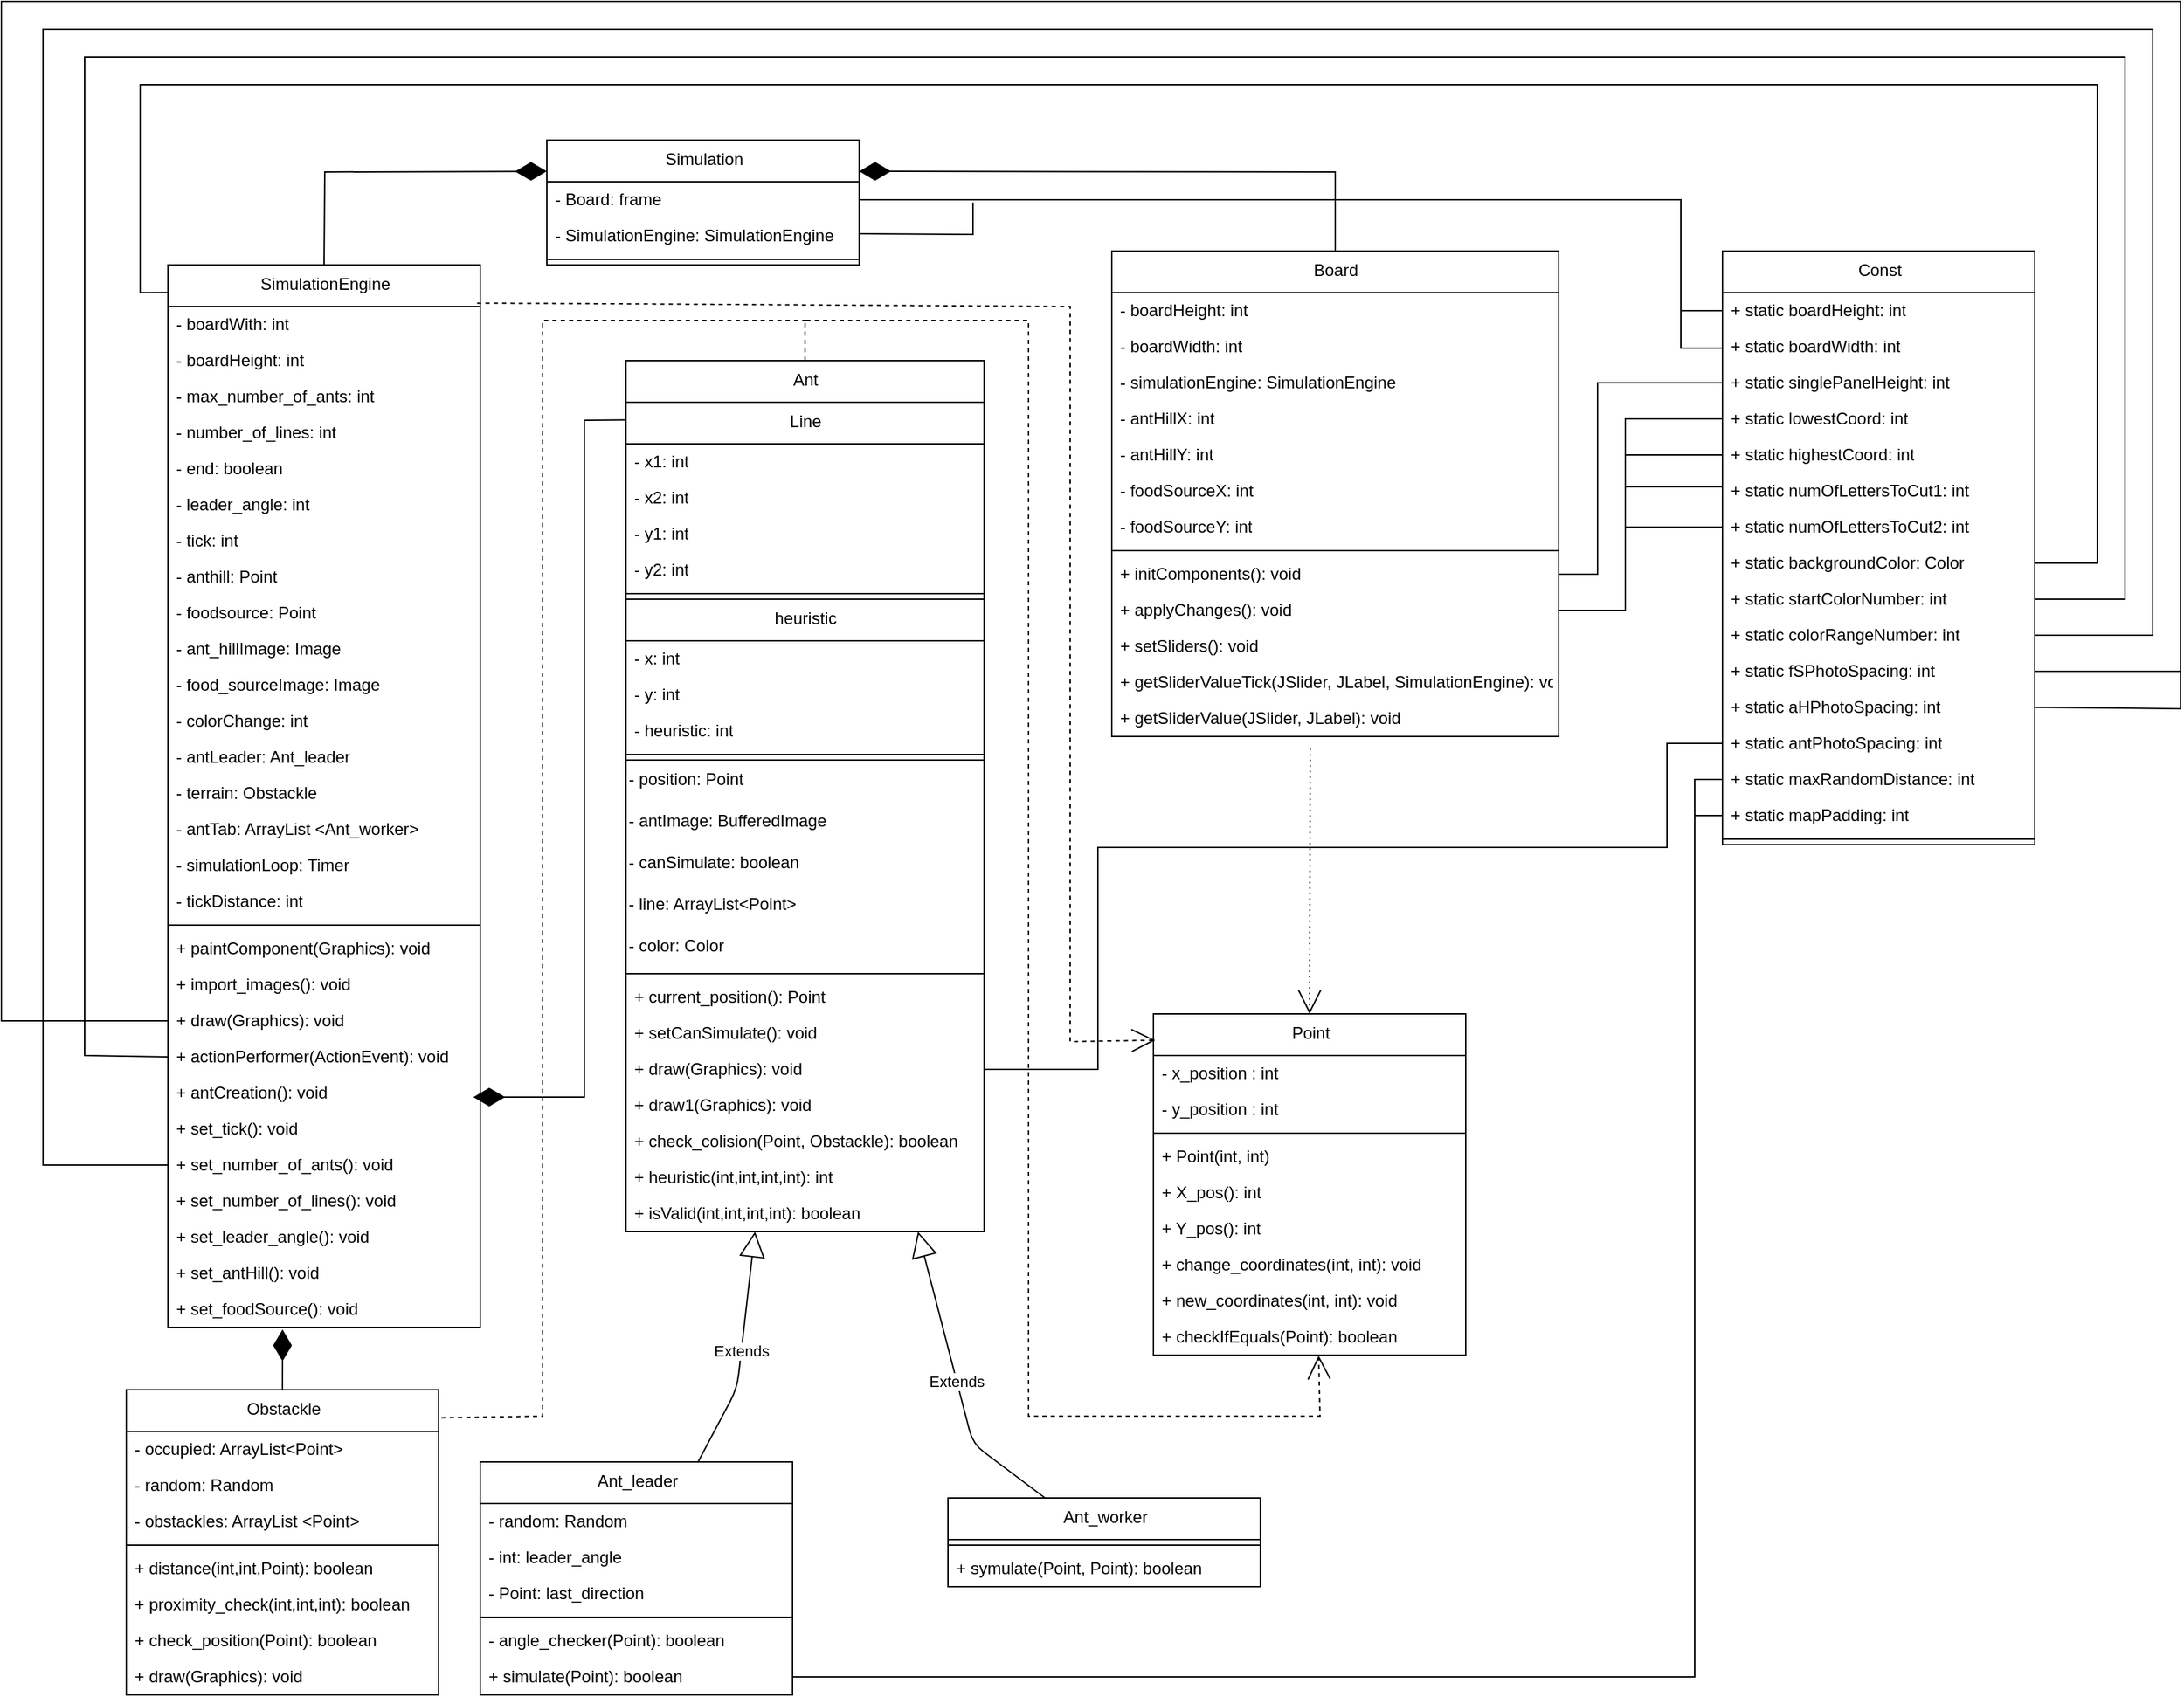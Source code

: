 <mxfile>
    <diagram id="biXRmhpGPkkoFYyIbabt" name="Page-1">
        <mxGraphModel dx="1800" dy="2297" grid="1" gridSize="10" guides="1" tooltips="1" connect="1" arrows="1" fold="1" page="1" pageScale="1" pageWidth="827" pageHeight="1169" math="0" shadow="0">
            <root>
                <mxCell id="0"/>
                <mxCell id="1" parent="0"/>
                <mxCell id="2" value="Point" style="swimlane;fontStyle=0;align=center;verticalAlign=top;childLayout=stackLayout;horizontal=1;startSize=30;horizontalStack=0;resizeParent=1;resizeParentMax=0;resizeLast=0;collapsible=0;marginBottom=0;html=1;" parent="1" vertex="1">
                    <mxGeometry x="860" y="50" width="225" height="246" as="geometry"/>
                </mxCell>
                <mxCell id="3" value="- x_position : int" style="text;html=1;strokeColor=none;fillColor=none;align=left;verticalAlign=middle;spacingLeft=4;spacingRight=4;overflow=hidden;rotatable=0;points=[[0,0.5],[1,0.5]];portConstraint=eastwest;" parent="2" vertex="1">
                    <mxGeometry y="30" width="225" height="26" as="geometry"/>
                </mxCell>
                <mxCell id="4" value="- y_position : int" style="text;html=1;strokeColor=none;fillColor=none;align=left;verticalAlign=middle;spacingLeft=4;spacingRight=4;overflow=hidden;rotatable=0;points=[[0,0.5],[1,0.5]];portConstraint=eastwest;" parent="2" vertex="1">
                    <mxGeometry y="56" width="225" height="26" as="geometry"/>
                </mxCell>
                <mxCell id="5" style="line;strokeWidth=1;fillColor=none;align=left;verticalAlign=middle;spacingTop=-1;spacingLeft=3;spacingRight=3;rotatable=0;labelPosition=right;points=[];portConstraint=eastwest;" parent="2" vertex="1">
                    <mxGeometry y="82" width="225" height="8" as="geometry"/>
                </mxCell>
                <mxCell id="6" value="+ Point(int, int)" style="text;html=1;strokeColor=none;fillColor=none;align=left;verticalAlign=middle;spacingLeft=4;spacingRight=4;overflow=hidden;rotatable=0;points=[[0,0.5],[1,0.5]];portConstraint=eastwest;" parent="2" vertex="1">
                    <mxGeometry y="90" width="225" height="26" as="geometry"/>
                </mxCell>
                <mxCell id="7" value="+ X_pos(): int" style="text;html=1;strokeColor=none;fillColor=none;align=left;verticalAlign=middle;spacingLeft=4;spacingRight=4;overflow=hidden;rotatable=0;points=[[0,0.5],[1,0.5]];portConstraint=eastwest;" parent="2" vertex="1">
                    <mxGeometry y="116" width="225" height="26" as="geometry"/>
                </mxCell>
                <mxCell id="8" value="+ Y_pos(): int" style="text;html=1;strokeColor=none;fillColor=none;align=left;verticalAlign=middle;spacingLeft=4;spacingRight=4;overflow=hidden;rotatable=0;points=[[0,0.5],[1,0.5]];portConstraint=eastwest;" parent="2" vertex="1">
                    <mxGeometry y="142" width="225" height="26" as="geometry"/>
                </mxCell>
                <mxCell id="9" value="+ change_coordinates(int, int): void" style="text;html=1;strokeColor=none;fillColor=none;align=left;verticalAlign=middle;spacingLeft=4;spacingRight=4;overflow=hidden;rotatable=0;points=[[0,0.5],[1,0.5]];portConstraint=eastwest;" parent="2" vertex="1">
                    <mxGeometry y="168" width="225" height="26" as="geometry"/>
                </mxCell>
                <mxCell id="10" value="+ new_coordinates(int, int): void" style="text;html=1;strokeColor=none;fillColor=none;align=left;verticalAlign=middle;spacingLeft=4;spacingRight=4;overflow=hidden;rotatable=0;points=[[0,0.5],[1,0.5]];portConstraint=eastwest;" parent="2" vertex="1">
                    <mxGeometry y="194" width="225" height="26" as="geometry"/>
                </mxCell>
                <mxCell id="u7Lus7l5g5_2Uw0BHO3e-112" value="+ checkIfEquals(Point): boolean" style="text;html=1;strokeColor=none;fillColor=none;align=left;verticalAlign=middle;spacingLeft=4;spacingRight=4;overflow=hidden;rotatable=0;points=[[0,0.5],[1,0.5]];portConstraint=eastwest;" parent="2" vertex="1">
                    <mxGeometry y="220" width="225" height="26" as="geometry"/>
                </mxCell>
                <mxCell id="11" value="Simulation" style="swimlane;fontStyle=0;align=center;verticalAlign=top;childLayout=stackLayout;horizontal=1;startSize=30;horizontalStack=0;resizeParent=1;resizeParentMax=0;resizeLast=0;collapsible=0;marginBottom=0;html=1;" parent="1" vertex="1">
                    <mxGeometry x="423" y="-580" width="225" height="90" as="geometry"/>
                </mxCell>
                <mxCell id="12" value="- Board: frame" style="text;html=1;strokeColor=none;fillColor=none;align=left;verticalAlign=middle;spacingLeft=4;spacingRight=4;overflow=hidden;rotatable=0;points=[[0,0.5],[1,0.5]];portConstraint=eastwest;" parent="11" vertex="1">
                    <mxGeometry y="30" width="225" height="26" as="geometry"/>
                </mxCell>
                <mxCell id="YZEmkstzVyan4eERqrDV-28" value="- SimulationEngine: SimulationEngine" style="text;html=1;strokeColor=none;fillColor=none;align=left;verticalAlign=middle;spacingLeft=4;spacingRight=4;overflow=hidden;rotatable=0;points=[[0,0.5],[1,0.5]];portConstraint=eastwest;" parent="11" vertex="1">
                    <mxGeometry y="56" width="225" height="26" as="geometry"/>
                </mxCell>
                <mxCell id="14" style="line;strokeWidth=1;fillColor=none;align=left;verticalAlign=middle;spacingTop=-1;spacingLeft=3;spacingRight=3;rotatable=0;labelPosition=right;points=[];portConstraint=eastwest;" parent="11" vertex="1">
                    <mxGeometry y="82" width="225" height="8" as="geometry"/>
                </mxCell>
                <mxCell id="17" value="Ant_worker" style="swimlane;fontStyle=0;align=center;verticalAlign=top;childLayout=stackLayout;horizontal=1;startSize=30;horizontalStack=0;resizeParent=1;resizeParentMax=0;resizeLast=0;collapsible=0;marginBottom=0;html=1;" parent="1" vertex="1">
                    <mxGeometry x="712" y="399" width="225" height="64" as="geometry"/>
                </mxCell>
                <mxCell id="18" style="line;strokeWidth=1;fillColor=none;align=left;verticalAlign=middle;spacingTop=-1;spacingLeft=3;spacingRight=3;rotatable=0;labelPosition=right;points=[];portConstraint=eastwest;" parent="17" vertex="1">
                    <mxGeometry y="30" width="225" height="8" as="geometry"/>
                </mxCell>
                <mxCell id="20" value="+ symulate(Point, Point): boolean" style="text;html=1;strokeColor=none;fillColor=none;align=left;verticalAlign=middle;spacingLeft=4;spacingRight=4;overflow=hidden;rotatable=0;points=[[0,0.5],[1,0.5]];portConstraint=eastwest;" parent="17" vertex="1">
                    <mxGeometry y="38" width="225" height="26" as="geometry"/>
                </mxCell>
                <mxCell id="21" value="Ant_leader" style="swimlane;fontStyle=0;align=center;verticalAlign=top;childLayout=stackLayout;horizontal=1;startSize=30;horizontalStack=0;resizeParent=1;resizeParentMax=0;resizeLast=0;collapsible=0;marginBottom=0;html=1;" parent="1" vertex="1">
                    <mxGeometry x="375" y="373" width="225" height="168" as="geometry"/>
                </mxCell>
                <mxCell id="YZEmkstzVyan4eERqrDV-57" value="- random: Random" style="text;html=1;strokeColor=none;fillColor=none;align=left;verticalAlign=middle;spacingLeft=4;spacingRight=4;overflow=hidden;rotatable=0;points=[[0,0.5],[1,0.5]];portConstraint=eastwest;" parent="21" vertex="1">
                    <mxGeometry y="30" width="225" height="26" as="geometry"/>
                </mxCell>
                <mxCell id="YZEmkstzVyan4eERqrDV-58" value="- int: leader_angle" style="text;html=1;strokeColor=none;fillColor=none;align=left;verticalAlign=middle;spacingLeft=4;spacingRight=4;overflow=hidden;rotatable=0;points=[[0,0.5],[1,0.5]];portConstraint=eastwest;" parent="21" vertex="1">
                    <mxGeometry y="56" width="225" height="26" as="geometry"/>
                </mxCell>
                <mxCell id="YZEmkstzVyan4eERqrDV-59" value="- Point: last_direction" style="text;html=1;strokeColor=none;fillColor=none;align=left;verticalAlign=middle;spacingLeft=4;spacingRight=4;overflow=hidden;rotatable=0;points=[[0,0.5],[1,0.5]];portConstraint=eastwest;" parent="21" vertex="1">
                    <mxGeometry y="82" width="225" height="26" as="geometry"/>
                </mxCell>
                <mxCell id="22" style="line;strokeWidth=1;fillColor=none;align=left;verticalAlign=middle;spacingTop=-1;spacingLeft=3;spacingRight=3;rotatable=0;labelPosition=right;points=[];portConstraint=eastwest;" parent="21" vertex="1">
                    <mxGeometry y="108" width="225" height="8" as="geometry"/>
                </mxCell>
                <mxCell id="YZEmkstzVyan4eERqrDV-60" value="- angle_checker(Point): boolean" style="text;html=1;strokeColor=none;fillColor=none;align=left;verticalAlign=middle;spacingLeft=4;spacingRight=4;overflow=hidden;rotatable=0;points=[[0,0.5],[1,0.5]];portConstraint=eastwest;" parent="21" vertex="1">
                    <mxGeometry y="116" width="225" height="26" as="geometry"/>
                </mxCell>
                <mxCell id="YZEmkstzVyan4eERqrDV-61" value="+ simulate(Point): boolean" style="text;html=1;strokeColor=none;fillColor=none;align=left;verticalAlign=middle;spacingLeft=4;spacingRight=4;overflow=hidden;rotatable=0;points=[[0,0.5],[1,0.5]];portConstraint=eastwest;" parent="21" vertex="1">
                    <mxGeometry y="142" width="225" height="26" as="geometry"/>
                </mxCell>
                <mxCell id="23" value="Ant" style="swimlane;fontStyle=0;align=center;verticalAlign=top;childLayout=stackLayout;horizontal=1;startSize=30;horizontalStack=0;resizeParent=1;resizeParentMax=0;resizeLast=0;collapsible=0;marginBottom=0;html=1;" parent="1" vertex="1">
                    <mxGeometry x="480" y="-421" width="258" height="628" as="geometry"/>
                </mxCell>
                <mxCell id="u7Lus7l5g5_2Uw0BHO3e-73" value="Line" style="swimlane;fontStyle=0;align=center;verticalAlign=top;childLayout=stackLayout;horizontal=1;startSize=30;horizontalStack=0;resizeParent=1;resizeParentMax=0;resizeLast=0;collapsible=0;marginBottom=0;html=1;" parent="23" vertex="1">
                    <mxGeometry y="30" width="258" height="142" as="geometry"/>
                </mxCell>
                <mxCell id="u7Lus7l5g5_2Uw0BHO3e-74" value="- x1: int" style="text;html=1;strokeColor=none;fillColor=none;align=left;verticalAlign=middle;spacingLeft=4;spacingRight=4;overflow=hidden;rotatable=0;points=[[0,0.5],[1,0.5]];portConstraint=eastwest;" parent="u7Lus7l5g5_2Uw0BHO3e-73" vertex="1">
                    <mxGeometry y="30" width="258" height="26" as="geometry"/>
                </mxCell>
                <mxCell id="u7Lus7l5g5_2Uw0BHO3e-75" value="- x2: int" style="text;html=1;strokeColor=none;fillColor=none;align=left;verticalAlign=middle;spacingLeft=4;spacingRight=4;overflow=hidden;rotatable=0;points=[[0,0.5],[1,0.5]];portConstraint=eastwest;" parent="u7Lus7l5g5_2Uw0BHO3e-73" vertex="1">
                    <mxGeometry y="56" width="258" height="26" as="geometry"/>
                </mxCell>
                <mxCell id="u7Lus7l5g5_2Uw0BHO3e-76" value="- y1: int" style="text;html=1;strokeColor=none;fillColor=none;align=left;verticalAlign=middle;spacingLeft=4;spacingRight=4;overflow=hidden;rotatable=0;points=[[0,0.5],[1,0.5]];portConstraint=eastwest;" parent="u7Lus7l5g5_2Uw0BHO3e-73" vertex="1">
                    <mxGeometry y="82" width="258" height="26" as="geometry"/>
                </mxCell>
                <mxCell id="u7Lus7l5g5_2Uw0BHO3e-80" value="- y2: int" style="text;html=1;strokeColor=none;fillColor=none;align=left;verticalAlign=middle;spacingLeft=4;spacingRight=4;overflow=hidden;rotatable=0;points=[[0,0.5],[1,0.5]];portConstraint=eastwest;" parent="u7Lus7l5g5_2Uw0BHO3e-73" vertex="1">
                    <mxGeometry y="108" width="258" height="26" as="geometry"/>
                </mxCell>
                <mxCell id="u7Lus7l5g5_2Uw0BHO3e-77" style="line;strokeWidth=1;fillColor=none;align=left;verticalAlign=middle;spacingTop=-1;spacingLeft=3;spacingRight=3;rotatable=0;labelPosition=right;points=[];portConstraint=eastwest;" parent="u7Lus7l5g5_2Uw0BHO3e-73" vertex="1">
                    <mxGeometry y="134" width="258" height="8" as="geometry"/>
                </mxCell>
                <mxCell id="u7Lus7l5g5_2Uw0BHO3e-106" value="heuristic" style="swimlane;fontStyle=0;align=center;verticalAlign=top;childLayout=stackLayout;horizontal=1;startSize=30;horizontalStack=0;resizeParent=1;resizeParentMax=0;resizeLast=0;collapsible=0;marginBottom=0;html=1;" parent="23" vertex="1">
                    <mxGeometry y="172" width="258" height="116" as="geometry"/>
                </mxCell>
                <mxCell id="u7Lus7l5g5_2Uw0BHO3e-107" value="- x: int" style="text;html=1;strokeColor=none;fillColor=none;align=left;verticalAlign=middle;spacingLeft=4;spacingRight=4;overflow=hidden;rotatable=0;points=[[0,0.5],[1,0.5]];portConstraint=eastwest;" parent="u7Lus7l5g5_2Uw0BHO3e-106" vertex="1">
                    <mxGeometry y="30" width="258" height="26" as="geometry"/>
                </mxCell>
                <mxCell id="u7Lus7l5g5_2Uw0BHO3e-108" value="- y: int" style="text;html=1;strokeColor=none;fillColor=none;align=left;verticalAlign=middle;spacingLeft=4;spacingRight=4;overflow=hidden;rotatable=0;points=[[0,0.5],[1,0.5]];portConstraint=eastwest;" parent="u7Lus7l5g5_2Uw0BHO3e-106" vertex="1">
                    <mxGeometry y="56" width="258" height="26" as="geometry"/>
                </mxCell>
                <mxCell id="u7Lus7l5g5_2Uw0BHO3e-109" value="- heuristic: int" style="text;html=1;strokeColor=none;fillColor=none;align=left;verticalAlign=middle;spacingLeft=4;spacingRight=4;overflow=hidden;rotatable=0;points=[[0,0.5],[1,0.5]];portConstraint=eastwest;" parent="u7Lus7l5g5_2Uw0BHO3e-106" vertex="1">
                    <mxGeometry y="82" width="258" height="26" as="geometry"/>
                </mxCell>
                <mxCell id="u7Lus7l5g5_2Uw0BHO3e-111" style="line;strokeWidth=1;fillColor=none;align=left;verticalAlign=middle;spacingTop=-1;spacingLeft=3;spacingRight=3;rotatable=0;labelPosition=right;points=[];portConstraint=eastwest;" parent="u7Lus7l5g5_2Uw0BHO3e-106" vertex="1">
                    <mxGeometry y="108" width="258" height="8" as="geometry"/>
                </mxCell>
                <mxCell id="YZEmkstzVyan4eERqrDV-52" value="- position: Point" style="text;whiteSpace=wrap;" parent="23" vertex="1">
                    <mxGeometry y="288" width="258" height="30" as="geometry"/>
                </mxCell>
                <mxCell id="u7Lus7l5g5_2Uw0BHO3e-69" value="- antImage: BufferedImage" style="text;whiteSpace=wrap;" parent="23" vertex="1">
                    <mxGeometry y="318" width="258" height="30" as="geometry"/>
                </mxCell>
                <mxCell id="u7Lus7l5g5_2Uw0BHO3e-70" value="- canSimulate: boolean" style="text;whiteSpace=wrap;" parent="23" vertex="1">
                    <mxGeometry y="348" width="258" height="30" as="geometry"/>
                </mxCell>
                <mxCell id="u7Lus7l5g5_2Uw0BHO3e-71" value="- line: ArrayList&lt;Point&gt;" style="text;whiteSpace=wrap;" parent="23" vertex="1">
                    <mxGeometry y="378" width="258" height="30" as="geometry"/>
                </mxCell>
                <mxCell id="u7Lus7l5g5_2Uw0BHO3e-72" value="- color: Color" style="text;whiteSpace=wrap;" parent="23" vertex="1">
                    <mxGeometry y="408" width="258" height="30" as="geometry"/>
                </mxCell>
                <mxCell id="24" style="line;strokeWidth=1;fillColor=none;align=left;verticalAlign=middle;spacingTop=-1;spacingLeft=3;spacingRight=3;rotatable=0;labelPosition=right;points=[];portConstraint=eastwest;" parent="23" vertex="1">
                    <mxGeometry y="438" width="258" height="8" as="geometry"/>
                </mxCell>
                <mxCell id="YZEmkstzVyan4eERqrDV-53" value="+ current_position(): Point" style="text;html=1;strokeColor=none;fillColor=none;align=left;verticalAlign=middle;spacingLeft=4;spacingRight=4;overflow=hidden;rotatable=0;points=[[0,0.5],[1,0.5]];portConstraint=eastwest;" parent="23" vertex="1">
                    <mxGeometry y="446" width="258" height="26" as="geometry"/>
                </mxCell>
                <mxCell id="u7Lus7l5g5_2Uw0BHO3e-81" value="+ setCanSimulate(): void" style="text;html=1;strokeColor=none;fillColor=none;align=left;verticalAlign=middle;spacingLeft=4;spacingRight=4;overflow=hidden;rotatable=0;points=[[0,0.5],[1,0.5]];portConstraint=eastwest;" parent="23" vertex="1">
                    <mxGeometry y="472" width="258" height="26" as="geometry"/>
                </mxCell>
                <mxCell id="YZEmkstzVyan4eERqrDV-54" value="+ draw(Graphics): void" style="text;html=1;strokeColor=none;fillColor=none;align=left;verticalAlign=middle;spacingLeft=4;spacingRight=4;overflow=hidden;rotatable=0;points=[[0,0.5],[1,0.5]];portConstraint=eastwest;" parent="23" vertex="1">
                    <mxGeometry y="498" width="258" height="26" as="geometry"/>
                </mxCell>
                <mxCell id="u7Lus7l5g5_2Uw0BHO3e-82" value="+ draw1(Graphics): void" style="text;html=1;strokeColor=none;fillColor=none;align=left;verticalAlign=middle;spacingLeft=4;spacingRight=4;overflow=hidden;rotatable=0;points=[[0,0.5],[1,0.5]];portConstraint=eastwest;" parent="23" vertex="1">
                    <mxGeometry y="524" width="258" height="26" as="geometry"/>
                </mxCell>
                <mxCell id="YZEmkstzVyan4eERqrDV-56" value="+ check_colision(Point, Obstackle): boolean" style="text;html=1;strokeColor=none;fillColor=none;align=left;verticalAlign=middle;spacingLeft=4;spacingRight=4;overflow=hidden;rotatable=0;points=[[0,0.5],[1,0.5]];portConstraint=eastwest;" parent="23" vertex="1">
                    <mxGeometry y="550" width="258" height="26" as="geometry"/>
                </mxCell>
                <mxCell id="u7Lus7l5g5_2Uw0BHO3e-104" value="+ heuristic(int,int,int,int): int" style="text;html=1;strokeColor=none;fillColor=none;align=left;verticalAlign=middle;spacingLeft=4;spacingRight=4;overflow=hidden;rotatable=0;points=[[0,0.5],[1,0.5]];portConstraint=eastwest;" parent="23" vertex="1">
                    <mxGeometry y="576" width="258" height="26" as="geometry"/>
                </mxCell>
                <mxCell id="u7Lus7l5g5_2Uw0BHO3e-105" value="+ isValid(int,int,int,int): boolean" style="text;html=1;strokeColor=none;fillColor=none;align=left;verticalAlign=middle;spacingLeft=4;spacingRight=4;overflow=hidden;rotatable=0;points=[[0,0.5],[1,0.5]];portConstraint=eastwest;" parent="23" vertex="1">
                    <mxGeometry y="602" width="258" height="26" as="geometry"/>
                </mxCell>
                <mxCell id="25" value="SimulationEngine" style="swimlane;fontStyle=0;align=center;verticalAlign=top;childLayout=stackLayout;horizontal=1;startSize=30;horizontalStack=0;resizeParent=1;resizeParentMax=0;resizeLast=0;collapsible=0;marginBottom=0;html=1;" parent="1" vertex="1">
                    <mxGeometry x="150" y="-490" width="225" height="766" as="geometry"/>
                </mxCell>
                <mxCell id="YZEmkstzVyan4eERqrDV-29" value="- boardWith: int" style="text;html=1;strokeColor=none;fillColor=none;align=left;verticalAlign=middle;spacingLeft=4;spacingRight=4;overflow=hidden;rotatable=0;points=[[0,0.5],[1,0.5]];portConstraint=eastwest;" parent="25" vertex="1">
                    <mxGeometry y="30" width="225" height="26" as="geometry"/>
                </mxCell>
                <mxCell id="YZEmkstzVyan4eERqrDV-30" value="- boardHeight: int" style="text;html=1;strokeColor=none;fillColor=none;align=left;verticalAlign=middle;spacingLeft=4;spacingRight=4;overflow=hidden;rotatable=0;points=[[0,0.5],[1,0.5]];portConstraint=eastwest;" parent="25" vertex="1">
                    <mxGeometry y="56" width="225" height="26" as="geometry"/>
                </mxCell>
                <mxCell id="YZEmkstzVyan4eERqrDV-33" value="- max_number_of_ants: int" style="text;html=1;strokeColor=none;fillColor=none;align=left;verticalAlign=middle;spacingLeft=4;spacingRight=4;overflow=hidden;rotatable=0;points=[[0,0.5],[1,0.5]];portConstraint=eastwest;" parent="25" vertex="1">
                    <mxGeometry y="82" width="225" height="26" as="geometry"/>
                </mxCell>
                <mxCell id="u7Lus7l5g5_2Uw0BHO3e-47" value="- number_of_lines: int" style="text;html=1;strokeColor=none;fillColor=none;align=left;verticalAlign=middle;spacingLeft=4;spacingRight=4;overflow=hidden;rotatable=0;points=[[0,0.5],[1,0.5]];portConstraint=eastwest;" parent="25" vertex="1">
                    <mxGeometry y="108" width="225" height="26" as="geometry"/>
                </mxCell>
                <mxCell id="u7Lus7l5g5_2Uw0BHO3e-48" value="- end: boolean" style="text;html=1;strokeColor=none;fillColor=none;align=left;verticalAlign=middle;spacingLeft=4;spacingRight=4;overflow=hidden;rotatable=0;points=[[0,0.5],[1,0.5]];portConstraint=eastwest;" parent="25" vertex="1">
                    <mxGeometry y="134" width="225" height="26" as="geometry"/>
                </mxCell>
                <mxCell id="YZEmkstzVyan4eERqrDV-34" value="- leader_angle: int" style="text;html=1;strokeColor=none;fillColor=none;align=left;verticalAlign=middle;spacingLeft=4;spacingRight=4;overflow=hidden;rotatable=0;points=[[0,0.5],[1,0.5]];portConstraint=eastwest;" parent="25" vertex="1">
                    <mxGeometry y="160" width="225" height="26" as="geometry"/>
                </mxCell>
                <mxCell id="YZEmkstzVyan4eERqrDV-37" value="- tick: int" style="text;html=1;strokeColor=none;fillColor=none;align=left;verticalAlign=middle;spacingLeft=4;spacingRight=4;overflow=hidden;rotatable=0;points=[[0,0.5],[1,0.5]];portConstraint=eastwest;" parent="25" vertex="1">
                    <mxGeometry y="186" width="225" height="26" as="geometry"/>
                </mxCell>
                <mxCell id="YZEmkstzVyan4eERqrDV-36" value="- anthill: Point" style="text;html=1;strokeColor=none;fillColor=none;align=left;verticalAlign=middle;spacingLeft=4;spacingRight=4;overflow=hidden;rotatable=0;points=[[0,0.5],[1,0.5]];portConstraint=eastwest;" parent="25" vertex="1">
                    <mxGeometry y="212" width="225" height="26" as="geometry"/>
                </mxCell>
                <mxCell id="u7Lus7l5g5_2Uw0BHO3e-52" value="- foodsource: Point" style="text;html=1;strokeColor=none;fillColor=none;align=left;verticalAlign=middle;spacingLeft=4;spacingRight=4;overflow=hidden;rotatable=0;points=[[0,0.5],[1,0.5]];portConstraint=eastwest;" parent="25" vertex="1">
                    <mxGeometry y="238" width="225" height="26" as="geometry"/>
                </mxCell>
                <mxCell id="u7Lus7l5g5_2Uw0BHO3e-49" value="- ant_hillImage: Image" style="text;html=1;strokeColor=none;fillColor=none;align=left;verticalAlign=middle;spacingLeft=4;spacingRight=4;overflow=hidden;rotatable=0;points=[[0,0.5],[1,0.5]];portConstraint=eastwest;" parent="25" vertex="1">
                    <mxGeometry y="264" width="225" height="26" as="geometry"/>
                </mxCell>
                <mxCell id="u7Lus7l5g5_2Uw0BHO3e-50" value="- food_sourceImage: Image" style="text;html=1;strokeColor=none;fillColor=none;align=left;verticalAlign=middle;spacingLeft=4;spacingRight=4;overflow=hidden;rotatable=0;points=[[0,0.5],[1,0.5]];portConstraint=eastwest;" parent="25" vertex="1">
                    <mxGeometry y="290" width="225" height="26" as="geometry"/>
                </mxCell>
                <mxCell id="u7Lus7l5g5_2Uw0BHO3e-51" value="- colorChange: int" style="text;html=1;strokeColor=none;fillColor=none;align=left;verticalAlign=middle;spacingLeft=4;spacingRight=4;overflow=hidden;rotatable=0;points=[[0,0.5],[1,0.5]];portConstraint=eastwest;" parent="25" vertex="1">
                    <mxGeometry y="316" width="225" height="26" as="geometry"/>
                </mxCell>
                <mxCell id="u7Lus7l5g5_2Uw0BHO3e-54" value="- antLeader: Ant_leader" style="text;html=1;strokeColor=none;fillColor=none;align=left;verticalAlign=middle;spacingLeft=4;spacingRight=4;overflow=hidden;rotatable=0;points=[[0,0.5],[1,0.5]];portConstraint=eastwest;" parent="25" vertex="1">
                    <mxGeometry y="342" width="225" height="26" as="geometry"/>
                </mxCell>
                <mxCell id="u7Lus7l5g5_2Uw0BHO3e-55" value="- terrain: Obstackle" style="text;html=1;strokeColor=none;fillColor=none;align=left;verticalAlign=middle;spacingLeft=4;spacingRight=4;overflow=hidden;rotatable=0;points=[[0,0.5],[1,0.5]];portConstraint=eastwest;" parent="25" vertex="1">
                    <mxGeometry y="368" width="225" height="26" as="geometry"/>
                </mxCell>
                <mxCell id="YZEmkstzVyan4eERqrDV-40" value="- antTab: ArrayList &amp;lt;Ant_worker&amp;gt;" style="text;html=1;strokeColor=none;fillColor=none;align=left;verticalAlign=middle;spacingLeft=4;spacingRight=4;overflow=hidden;rotatable=0;points=[[0,0.5],[1,0.5]];portConstraint=eastwest;" parent="25" vertex="1">
                    <mxGeometry y="394" width="225" height="26" as="geometry"/>
                </mxCell>
                <mxCell id="YZEmkstzVyan4eERqrDV-39" value="- simulationLoop: Timer" style="text;html=1;strokeColor=none;fillColor=none;align=left;verticalAlign=middle;spacingLeft=4;spacingRight=4;overflow=hidden;rotatable=0;points=[[0,0.5],[1,0.5]];portConstraint=eastwest;" parent="25" vertex="1">
                    <mxGeometry y="420" width="225" height="26" as="geometry"/>
                </mxCell>
                <mxCell id="u7Lus7l5g5_2Uw0BHO3e-56" value="- tickDistance: int" style="text;html=1;strokeColor=none;fillColor=none;align=left;verticalAlign=middle;spacingLeft=4;spacingRight=4;overflow=hidden;rotatable=0;points=[[0,0.5],[1,0.5]];portConstraint=eastwest;" parent="25" vertex="1">
                    <mxGeometry y="446" width="225" height="26" as="geometry"/>
                </mxCell>
                <mxCell id="26" style="line;strokeWidth=1;fillColor=none;align=left;verticalAlign=middle;spacingTop=-1;spacingLeft=3;spacingRight=3;rotatable=0;labelPosition=right;points=[];portConstraint=eastwest;" parent="25" vertex="1">
                    <mxGeometry y="472" width="225" height="8" as="geometry"/>
                </mxCell>
                <mxCell id="YZEmkstzVyan4eERqrDV-51" value="+ paintComponent(Graphics): void" style="text;html=1;strokeColor=none;fillColor=none;align=left;verticalAlign=middle;spacingLeft=4;spacingRight=4;overflow=hidden;rotatable=0;points=[[0,0.5],[1,0.5]];portConstraint=eastwest;" parent="25" vertex="1">
                    <mxGeometry y="480" width="225" height="26" as="geometry"/>
                </mxCell>
                <mxCell id="u7Lus7l5g5_2Uw0BHO3e-57" value="+ import_images(): void" style="text;html=1;strokeColor=none;fillColor=none;align=left;verticalAlign=middle;spacingLeft=4;spacingRight=4;overflow=hidden;rotatable=0;points=[[0,0.5],[1,0.5]];portConstraint=eastwest;" parent="25" vertex="1">
                    <mxGeometry y="506" width="225" height="26" as="geometry"/>
                </mxCell>
                <mxCell id="YZEmkstzVyan4eERqrDV-50" value="+ draw(Graphics): void" style="text;html=1;strokeColor=none;fillColor=none;align=left;verticalAlign=middle;spacingLeft=4;spacingRight=4;overflow=hidden;rotatable=0;points=[[0,0.5],[1,0.5]];portConstraint=eastwest;" parent="25" vertex="1">
                    <mxGeometry y="532" width="225" height="26" as="geometry"/>
                </mxCell>
                <mxCell id="YZEmkstzVyan4eERqrDV-49" value="+ actionPerformer(ActionEvent): void" style="text;html=1;strokeColor=none;fillColor=none;align=left;verticalAlign=middle;spacingLeft=4;spacingRight=4;overflow=hidden;rotatable=0;points=[[0,0.5],[1,0.5]];portConstraint=eastwest;" parent="25" vertex="1">
                    <mxGeometry y="558" width="225" height="26" as="geometry"/>
                </mxCell>
                <mxCell id="YZEmkstzVyan4eERqrDV-48" value="+ antCreation(): void" style="text;html=1;strokeColor=none;fillColor=none;align=left;verticalAlign=middle;spacingLeft=4;spacingRight=4;overflow=hidden;rotatable=0;points=[[0,0.5],[1,0.5]];portConstraint=eastwest;" parent="25" vertex="1">
                    <mxGeometry y="584" width="225" height="26" as="geometry"/>
                </mxCell>
                <mxCell id="u7Lus7l5g5_2Uw0BHO3e-59" value="+ set_tick(): void" style="text;html=1;strokeColor=none;fillColor=none;align=left;verticalAlign=middle;spacingLeft=4;spacingRight=4;overflow=hidden;rotatable=0;points=[[0,0.5],[1,0.5]];portConstraint=eastwest;" parent="25" vertex="1">
                    <mxGeometry y="610" width="225" height="26" as="geometry"/>
                </mxCell>
                <mxCell id="u7Lus7l5g5_2Uw0BHO3e-60" value="+ set_number_of_ants(): void" style="text;html=1;strokeColor=none;fillColor=none;align=left;verticalAlign=middle;spacingLeft=4;spacingRight=4;overflow=hidden;rotatable=0;points=[[0,0.5],[1,0.5]];portConstraint=eastwest;" parent="25" vertex="1">
                    <mxGeometry y="636" width="225" height="26" as="geometry"/>
                </mxCell>
                <mxCell id="u7Lus7l5g5_2Uw0BHO3e-62" value="+ set_number_of_lines(): void" style="text;html=1;strokeColor=none;fillColor=none;align=left;verticalAlign=middle;spacingLeft=4;spacingRight=4;overflow=hidden;rotatable=0;points=[[0,0.5],[1,0.5]];portConstraint=eastwest;" parent="25" vertex="1">
                    <mxGeometry y="662" width="225" height="26" as="geometry"/>
                </mxCell>
                <mxCell id="u7Lus7l5g5_2Uw0BHO3e-63" value="+ set_leader_angle(): void" style="text;html=1;strokeColor=none;fillColor=none;align=left;verticalAlign=middle;spacingLeft=4;spacingRight=4;overflow=hidden;rotatable=0;points=[[0,0.5],[1,0.5]];portConstraint=eastwest;" parent="25" vertex="1">
                    <mxGeometry y="688" width="225" height="26" as="geometry"/>
                </mxCell>
                <mxCell id="u7Lus7l5g5_2Uw0BHO3e-61" value="+ set_antHill(): void" style="text;html=1;strokeColor=none;fillColor=none;align=left;verticalAlign=middle;spacingLeft=4;spacingRight=4;overflow=hidden;rotatable=0;points=[[0,0.5],[1,0.5]];portConstraint=eastwest;" parent="25" vertex="1">
                    <mxGeometry y="714" width="225" height="26" as="geometry"/>
                </mxCell>
                <mxCell id="u7Lus7l5g5_2Uw0BHO3e-58" value="+ set_foodSource(): void" style="text;html=1;strokeColor=none;fillColor=none;align=left;verticalAlign=middle;spacingLeft=4;spacingRight=4;overflow=hidden;rotatable=0;points=[[0,0.5],[1,0.5]];portConstraint=eastwest;" parent="25" vertex="1">
                    <mxGeometry y="740" width="225" height="26" as="geometry"/>
                </mxCell>
                <mxCell id="27" value="Extends" style="endArrow=block;endSize=16;endFill=0;html=1" parent="1" source="17" target="23" edge="1">
                    <mxGeometry width="160" relative="1" as="geometry">
                        <Array as="points">
                            <mxPoint x="730" y="360"/>
                        </Array>
                    </mxGeometry>
                </mxCell>
                <mxCell id="28" value="Extends" style="endArrow=block;endSize=16;endFill=0;html=1" parent="1" source="21" target="23" edge="1">
                    <mxGeometry width="160" relative="1" as="geometry">
                        <Array as="points">
                            <mxPoint x="560" y="320"/>
                        </Array>
                    </mxGeometry>
                </mxCell>
                <mxCell id="YZEmkstzVyan4eERqrDV-63" value="Board" style="swimlane;fontStyle=0;align=center;verticalAlign=top;childLayout=stackLayout;horizontal=1;startSize=30;horizontalStack=0;resizeParent=1;resizeParentMax=0;resizeLast=0;collapsible=0;marginBottom=0;html=1;" parent="1" vertex="1">
                    <mxGeometry x="830" y="-500" width="322" height="350" as="geometry"/>
                </mxCell>
                <mxCell id="YZEmkstzVyan4eERqrDV-66" value="- boardHeight: int" style="text;html=1;strokeColor=none;fillColor=none;align=left;verticalAlign=middle;spacingLeft=4;spacingRight=4;overflow=hidden;rotatable=0;points=[[0,0.5],[1,0.5]];portConstraint=eastwest;" parent="YZEmkstzVyan4eERqrDV-63" vertex="1">
                    <mxGeometry y="30" width="322" height="26" as="geometry"/>
                </mxCell>
                <mxCell id="YZEmkstzVyan4eERqrDV-70" value="- boardWidth: int" style="text;html=1;strokeColor=none;fillColor=none;align=left;verticalAlign=middle;spacingLeft=4;spacingRight=4;overflow=hidden;rotatable=0;points=[[0,0.5],[1,0.5]];portConstraint=eastwest;" parent="YZEmkstzVyan4eERqrDV-63" vertex="1">
                    <mxGeometry y="56" width="322" height="26" as="geometry"/>
                </mxCell>
                <mxCell id="YZEmkstzVyan4eERqrDV-69" value="- simulationEngine: SimulationEngine" style="text;html=1;strokeColor=none;fillColor=none;align=left;verticalAlign=middle;spacingLeft=4;spacingRight=4;overflow=hidden;rotatable=0;points=[[0,0.5],[1,0.5]];portConstraint=eastwest;" parent="YZEmkstzVyan4eERqrDV-63" vertex="1">
                    <mxGeometry y="82" width="322" height="26" as="geometry"/>
                </mxCell>
                <mxCell id="YZEmkstzVyan4eERqrDV-68" value="- antHillX: int" style="text;html=1;strokeColor=none;fillColor=none;align=left;verticalAlign=middle;spacingLeft=4;spacingRight=4;overflow=hidden;rotatable=0;points=[[0,0.5],[1,0.5]];portConstraint=eastwest;" parent="YZEmkstzVyan4eERqrDV-63" vertex="1">
                    <mxGeometry y="108" width="322" height="26" as="geometry"/>
                </mxCell>
                <mxCell id="u7Lus7l5g5_2Uw0BHO3e-65" value="- antHillY: int" style="text;html=1;strokeColor=none;fillColor=none;align=left;verticalAlign=middle;spacingLeft=4;spacingRight=4;overflow=hidden;rotatable=0;points=[[0,0.5],[1,0.5]];portConstraint=eastwest;" parent="YZEmkstzVyan4eERqrDV-63" vertex="1">
                    <mxGeometry y="134" width="322" height="26" as="geometry"/>
                </mxCell>
                <mxCell id="u7Lus7l5g5_2Uw0BHO3e-66" value="- foodSourceX: int" style="text;html=1;strokeColor=none;fillColor=none;align=left;verticalAlign=middle;spacingLeft=4;spacingRight=4;overflow=hidden;rotatable=0;points=[[0,0.5],[1,0.5]];portConstraint=eastwest;" parent="YZEmkstzVyan4eERqrDV-63" vertex="1">
                    <mxGeometry y="160" width="322" height="26" as="geometry"/>
                </mxCell>
                <mxCell id="YZEmkstzVyan4eERqrDV-67" value="-&amp;nbsp;foodSourceY: int" style="text;html=1;strokeColor=none;fillColor=none;align=left;verticalAlign=middle;spacingLeft=4;spacingRight=4;overflow=hidden;rotatable=0;points=[[0,0.5],[1,0.5]];portConstraint=eastwest;" parent="YZEmkstzVyan4eERqrDV-63" vertex="1">
                    <mxGeometry y="186" width="322" height="26" as="geometry"/>
                </mxCell>
                <mxCell id="YZEmkstzVyan4eERqrDV-64" style="line;strokeWidth=1;fillColor=none;align=left;verticalAlign=middle;spacingTop=-1;spacingLeft=3;spacingRight=3;rotatable=0;labelPosition=right;points=[];portConstraint=eastwest;" parent="YZEmkstzVyan4eERqrDV-63" vertex="1">
                    <mxGeometry y="212" width="322" height="8" as="geometry"/>
                </mxCell>
                <mxCell id="YZEmkstzVyan4eERqrDV-71" value="+ initComponents(): void" style="text;html=1;strokeColor=none;fillColor=none;align=left;verticalAlign=middle;spacingLeft=4;spacingRight=4;overflow=hidden;rotatable=0;points=[[0,0.5],[1,0.5]];portConstraint=eastwest;" parent="YZEmkstzVyan4eERqrDV-63" vertex="1">
                    <mxGeometry y="220" width="322" height="26" as="geometry"/>
                </mxCell>
                <mxCell id="u7Lus7l5g5_2Uw0BHO3e-67" value="+ applyChanges(): void" style="text;html=1;strokeColor=none;fillColor=none;align=left;verticalAlign=middle;spacingLeft=4;spacingRight=4;overflow=hidden;rotatable=0;points=[[0,0.5],[1,0.5]];portConstraint=eastwest;" parent="YZEmkstzVyan4eERqrDV-63" vertex="1">
                    <mxGeometry y="246" width="322" height="26" as="geometry"/>
                </mxCell>
                <mxCell id="u7Lus7l5g5_2Uw0BHO3e-68" value="+ setSliders(): void" style="text;html=1;strokeColor=none;fillColor=none;align=left;verticalAlign=middle;spacingLeft=4;spacingRight=4;overflow=hidden;rotatable=0;points=[[0,0.5],[1,0.5]];portConstraint=eastwest;" parent="YZEmkstzVyan4eERqrDV-63" vertex="1">
                    <mxGeometry y="272" width="322" height="26" as="geometry"/>
                </mxCell>
                <mxCell id="u7Lus7l5g5_2Uw0BHO3e-64" value="+ getSliderValueTick(JSlider, JLabel, SimulationEngine): void" style="text;html=1;strokeColor=none;fillColor=none;align=left;verticalAlign=middle;spacingLeft=4;spacingRight=4;overflow=hidden;rotatable=0;points=[[0,0.5],[1,0.5]];portConstraint=eastwest;" parent="YZEmkstzVyan4eERqrDV-63" vertex="1">
                    <mxGeometry y="298" width="322" height="26" as="geometry"/>
                </mxCell>
                <mxCell id="YZEmkstzVyan4eERqrDV-65" value="+ getSliderValue(JSlider, JLabel): void" style="text;html=1;strokeColor=none;fillColor=none;align=left;verticalAlign=middle;spacingLeft=4;spacingRight=4;overflow=hidden;rotatable=0;points=[[0,0.5],[1,0.5]];portConstraint=eastwest;" parent="YZEmkstzVyan4eERqrDV-63" vertex="1">
                    <mxGeometry y="324" width="322" height="26" as="geometry"/>
                </mxCell>
                <mxCell id="YZEmkstzVyan4eERqrDV-72" value="Obstackle" style="swimlane;fontStyle=0;align=center;verticalAlign=top;childLayout=stackLayout;horizontal=1;startSize=30;horizontalStack=0;resizeParent=1;resizeParentMax=0;resizeLast=0;collapsible=0;marginBottom=0;html=1;" parent="1" vertex="1">
                    <mxGeometry x="120" y="321" width="225" height="220" as="geometry"/>
                </mxCell>
                <mxCell id="poOBV-QXXUxQjnrzxoIP-28" value="- occupied: ArrayList&amp;lt;Point&amp;gt;" style="text;html=1;strokeColor=none;fillColor=none;align=left;verticalAlign=middle;spacingLeft=4;spacingRight=4;overflow=hidden;rotatable=0;points=[[0,0.5],[1,0.5]];portConstraint=eastwest;" parent="YZEmkstzVyan4eERqrDV-72" vertex="1">
                    <mxGeometry y="30" width="225" height="26" as="geometry"/>
                </mxCell>
                <mxCell id="poOBV-QXXUxQjnrzxoIP-29" value="- random: Random" style="text;html=1;strokeColor=none;fillColor=none;align=left;verticalAlign=middle;spacingLeft=4;spacingRight=4;overflow=hidden;rotatable=0;points=[[0,0.5],[1,0.5]];portConstraint=eastwest;" parent="YZEmkstzVyan4eERqrDV-72" vertex="1">
                    <mxGeometry y="56" width="225" height="26" as="geometry"/>
                </mxCell>
                <mxCell id="YZEmkstzVyan4eERqrDV-75" value="- obstackles: ArrayList &amp;lt;Point&amp;gt;" style="text;html=1;strokeColor=none;fillColor=none;align=left;verticalAlign=middle;spacingLeft=4;spacingRight=4;overflow=hidden;rotatable=0;points=[[0,0.5],[1,0.5]];portConstraint=eastwest;" parent="YZEmkstzVyan4eERqrDV-72" vertex="1">
                    <mxGeometry y="82" width="225" height="26" as="geometry"/>
                </mxCell>
                <mxCell id="YZEmkstzVyan4eERqrDV-73" style="line;strokeWidth=1;fillColor=none;align=left;verticalAlign=middle;spacingTop=-1;spacingLeft=3;spacingRight=3;rotatable=0;labelPosition=right;points=[];portConstraint=eastwest;" parent="YZEmkstzVyan4eERqrDV-72" vertex="1">
                    <mxGeometry y="108" width="225" height="8" as="geometry"/>
                </mxCell>
                <mxCell id="YZEmkstzVyan4eERqrDV-76" value="+ distance(int,int,Point): boolean" style="text;html=1;strokeColor=none;fillColor=none;align=left;verticalAlign=middle;spacingLeft=4;spacingRight=4;overflow=hidden;rotatable=0;points=[[0,0.5],[1,0.5]];portConstraint=eastwest;" parent="YZEmkstzVyan4eERqrDV-72" vertex="1">
                    <mxGeometry y="116" width="225" height="26" as="geometry"/>
                </mxCell>
                <mxCell id="u7Lus7l5g5_2Uw0BHO3e-113" value="+ proximity_check(int,int,int): boolean" style="text;html=1;strokeColor=none;fillColor=none;align=left;verticalAlign=middle;spacingLeft=4;spacingRight=4;overflow=hidden;rotatable=0;points=[[0,0.5],[1,0.5]];portConstraint=eastwest;" parent="YZEmkstzVyan4eERqrDV-72" vertex="1">
                    <mxGeometry y="142" width="225" height="26" as="geometry"/>
                </mxCell>
                <mxCell id="u7Lus7l5g5_2Uw0BHO3e-114" value="+ check_position(Point): boolean" style="text;html=1;strokeColor=none;fillColor=none;align=left;verticalAlign=middle;spacingLeft=4;spacingRight=4;overflow=hidden;rotatable=0;points=[[0,0.5],[1,0.5]];portConstraint=eastwest;" parent="YZEmkstzVyan4eERqrDV-72" vertex="1">
                    <mxGeometry y="168" width="225" height="26" as="geometry"/>
                </mxCell>
                <mxCell id="u7Lus7l5g5_2Uw0BHO3e-115" value="+ draw(Graphics): void" style="text;html=1;strokeColor=none;fillColor=none;align=left;verticalAlign=middle;spacingLeft=4;spacingRight=4;overflow=hidden;rotatable=0;points=[[0,0.5],[1,0.5]];portConstraint=eastwest;" parent="YZEmkstzVyan4eERqrDV-72" vertex="1">
                    <mxGeometry y="194" width="225" height="26" as="geometry"/>
                </mxCell>
                <mxCell id="YZEmkstzVyan4eERqrDV-81" value="" style="endArrow=diamondThin;html=1;rounded=0;exitX=0.5;exitY=0;exitDx=0;exitDy=0;entryX=0;entryY=0.25;entryDx=0;entryDy=0;startArrow=none;startFill=0;startSize=6;endFill=1;endSize=20;" parent="1" source="25" target="11" edge="1">
                    <mxGeometry width="50" height="50" relative="1" as="geometry">
                        <mxPoint x="410" y="-410" as="sourcePoint"/>
                        <mxPoint x="460" y="-460" as="targetPoint"/>
                        <Array as="points">
                            <mxPoint x="263" y="-557"/>
                        </Array>
                    </mxGeometry>
                </mxCell>
                <mxCell id="YZEmkstzVyan4eERqrDV-82" value="" style="endArrow=none;html=1;rounded=0;entryX=0.5;entryY=0;entryDx=0;entryDy=0;exitX=1;exitY=0.25;exitDx=0;exitDy=0;startArrow=diamondThin;startFill=1;endSize=20;startSize=20;" parent="1" source="11" target="YZEmkstzVyan4eERqrDV-63" edge="1">
                    <mxGeometry width="50" height="50" relative="1" as="geometry">
                        <mxPoint x="430" y="-270" as="sourcePoint"/>
                        <mxPoint x="480" y="-320" as="targetPoint"/>
                        <Array as="points">
                            <mxPoint x="991" y="-557"/>
                        </Array>
                    </mxGeometry>
                </mxCell>
                <mxCell id="YZEmkstzVyan4eERqrDV-85" value="" style="endArrow=open;dashed=1;html=1;rounded=0;exitX=0.5;exitY=0;exitDx=0;exitDy=0;startArrow=none;startFill=0;endFill=0;endSize=15;entryX=0.529;entryY=1.012;entryDx=0;entryDy=0;entryPerimeter=0;" parent="1" source="23" target="u7Lus7l5g5_2Uw0BHO3e-112" edge="1">
                    <mxGeometry width="50" height="50" relative="1" as="geometry">
                        <mxPoint x="640" y="200" as="sourcePoint"/>
                        <mxPoint x="980" y="300" as="targetPoint"/>
                        <Array as="points">
                            <mxPoint x="609" y="-450"/>
                            <mxPoint x="770" y="-450"/>
                            <mxPoint x="770" y="340"/>
                            <mxPoint x="980" y="340"/>
                        </Array>
                    </mxGeometry>
                </mxCell>
                <mxCell id="YZEmkstzVyan4eERqrDV-86" value="" style="endArrow=none;dashed=1;html=1;rounded=0;entryX=1.001;entryY=0.092;entryDx=0;entryDy=0;startArrow=none;startFill=0;endFill=0;entryPerimeter=0;" parent="1" target="YZEmkstzVyan4eERqrDV-72" edge="1">
                    <mxGeometry width="50" height="50" relative="1" as="geometry">
                        <mxPoint x="610" y="-450" as="sourcePoint"/>
                        <mxPoint x="420" y="170" as="targetPoint"/>
                        <Array as="points">
                            <mxPoint x="420" y="-450"/>
                            <mxPoint x="420" y="90"/>
                            <mxPoint x="420" y="340"/>
                        </Array>
                    </mxGeometry>
                </mxCell>
                <mxCell id="YZEmkstzVyan4eERqrDV-87" value="" style="endArrow=open;dashed=1;html=1;dashPattern=1 3;strokeWidth=1;rounded=0;entryX=0.5;entryY=0;entryDx=0;entryDy=0;startArrow=none;startFill=0;endFill=0;endSize=15;exitX=0.444;exitY=1.335;exitDx=0;exitDy=0;exitPerimeter=0;" parent="1" source="YZEmkstzVyan4eERqrDV-65" target="2" edge="1">
                    <mxGeometry width="50" height="50" relative="1" as="geometry">
                        <mxPoint x="830" y="-230" as="sourcePoint"/>
                        <mxPoint x="640" y="-140" as="targetPoint"/>
                        <Array as="points"/>
                    </mxGeometry>
                </mxCell>
                <mxCell id="YZEmkstzVyan4eERqrDV-88" value="" style="endArrow=open;dashed=1;html=1;rounded=0;entryX=0.006;entryY=0.077;entryDx=0;entryDy=0;entryPerimeter=0;exitX=0.99;exitY=0.036;exitDx=0;exitDy=0;exitPerimeter=0;startArrow=none;startFill=0;endFill=0;endSize=15;" parent="1" source="25" target="2" edge="1">
                    <mxGeometry width="50" height="50" relative="1" as="geometry">
                        <mxPoint x="520" as="sourcePoint"/>
                        <mxPoint x="570" y="-50" as="targetPoint"/>
                        <Array as="points">
                            <mxPoint x="470" y="-462"/>
                            <mxPoint x="800" y="-460"/>
                            <mxPoint x="800" y="-100"/>
                            <mxPoint x="800" y="70"/>
                        </Array>
                    </mxGeometry>
                </mxCell>
                <mxCell id="YZEmkstzVyan4eERqrDV-89" value="" style="endArrow=none;html=1;rounded=0;startArrow=diamondThin;startFill=1;strokeWidth=1;targetPerimeterSpacing=0;endSize=6;curved=0;startSize=20;entryX=0.5;entryY=0;entryDx=0;entryDy=0;exitX=0.367;exitY=1.057;exitDx=0;exitDy=0;exitPerimeter=0;" parent="1" source="u7Lus7l5g5_2Uw0BHO3e-58" target="YZEmkstzVyan4eERqrDV-72" edge="1">
                    <mxGeometry width="50" height="50" relative="1" as="geometry">
                        <mxPoint x="230" y="240" as="sourcePoint"/>
                        <mxPoint x="262.5" y="381" as="targetPoint"/>
                    </mxGeometry>
                </mxCell>
                <mxCell id="YZEmkstzVyan4eERqrDV-90" value="" style="endArrow=none;html=1;rounded=0;entryX=0;entryY=0.068;entryDx=0;entryDy=0;entryPerimeter=0;startArrow=diamondThin;startFill=1;curved=0;strokeWidth=1;startSize=20;" parent="1" target="23" edge="1">
                    <mxGeometry width="50" height="50" relative="1" as="geometry">
                        <mxPoint x="370" y="110" as="sourcePoint"/>
                        <mxPoint x="250" y="-20" as="targetPoint"/>
                        <Array as="points">
                            <mxPoint x="450" y="110"/>
                            <mxPoint x="450" y="-378"/>
                        </Array>
                    </mxGeometry>
                </mxCell>
                <mxCell id="u7Lus7l5g5_2Uw0BHO3e-28" value="Const" style="swimlane;fontStyle=0;align=center;verticalAlign=top;childLayout=stackLayout;horizontal=1;startSize=30;horizontalStack=0;resizeParent=1;resizeParentMax=0;resizeLast=0;collapsible=0;marginBottom=0;html=1;" parent="1" vertex="1">
                    <mxGeometry x="1270" y="-500" width="225" height="428" as="geometry"/>
                </mxCell>
                <mxCell id="u7Lus7l5g5_2Uw0BHO3e-29" value="+ static boardHeight: int" style="text;html=1;strokeColor=none;fillColor=none;align=left;verticalAlign=middle;spacingLeft=4;spacingRight=4;overflow=hidden;rotatable=0;points=[[0,0.5],[1,0.5]];portConstraint=eastwest;" parent="u7Lus7l5g5_2Uw0BHO3e-28" vertex="1">
                    <mxGeometry y="30" width="225" height="26" as="geometry"/>
                </mxCell>
                <mxCell id="u7Lus7l5g5_2Uw0BHO3e-30" value="+ static boardWidth: int" style="text;html=1;strokeColor=none;fillColor=none;align=left;verticalAlign=middle;spacingLeft=4;spacingRight=4;overflow=hidden;rotatable=0;points=[[0,0.5],[1,0.5]];portConstraint=eastwest;" parent="u7Lus7l5g5_2Uw0BHO3e-28" vertex="1">
                    <mxGeometry y="56" width="225" height="26" as="geometry"/>
                </mxCell>
                <mxCell id="u7Lus7l5g5_2Uw0BHO3e-31" value="+ static singlePanelHeight: int" style="text;html=1;strokeColor=none;fillColor=none;align=left;verticalAlign=middle;spacingLeft=4;spacingRight=4;overflow=hidden;rotatable=0;points=[[0,0.5],[1,0.5]];portConstraint=eastwest;" parent="u7Lus7l5g5_2Uw0BHO3e-28" vertex="1">
                    <mxGeometry y="82" width="225" height="26" as="geometry"/>
                </mxCell>
                <mxCell id="u7Lus7l5g5_2Uw0BHO3e-32" value="+ static lowestCoord: int" style="text;html=1;strokeColor=none;fillColor=none;align=left;verticalAlign=middle;spacingLeft=4;spacingRight=4;overflow=hidden;rotatable=0;points=[[0,0.5],[1,0.5]];portConstraint=eastwest;" parent="u7Lus7l5g5_2Uw0BHO3e-28" vertex="1">
                    <mxGeometry y="108" width="225" height="26" as="geometry"/>
                </mxCell>
                <mxCell id="u7Lus7l5g5_2Uw0BHO3e-33" value="+ static highestCoord: int" style="text;html=1;strokeColor=none;fillColor=none;align=left;verticalAlign=middle;spacingLeft=4;spacingRight=4;overflow=hidden;rotatable=0;points=[[0,0.5],[1,0.5]];portConstraint=eastwest;" parent="u7Lus7l5g5_2Uw0BHO3e-28" vertex="1">
                    <mxGeometry y="134" width="225" height="26" as="geometry"/>
                </mxCell>
                <mxCell id="u7Lus7l5g5_2Uw0BHO3e-41" value="+ static numOfLettersToCut1: int" style="text;html=1;strokeColor=none;fillColor=none;align=left;verticalAlign=middle;spacingLeft=4;spacingRight=4;overflow=hidden;rotatable=0;points=[[0,0.5],[1,0.5]];portConstraint=eastwest;" parent="u7Lus7l5g5_2Uw0BHO3e-28" vertex="1">
                    <mxGeometry y="160" width="225" height="26" as="geometry"/>
                </mxCell>
                <mxCell id="u7Lus7l5g5_2Uw0BHO3e-40" value="+ static numOfLettersToCut2: int" style="text;html=1;strokeColor=none;fillColor=none;align=left;verticalAlign=middle;spacingLeft=4;spacingRight=4;overflow=hidden;rotatable=0;points=[[0,0.5],[1,0.5]];portConstraint=eastwest;" parent="u7Lus7l5g5_2Uw0BHO3e-28" vertex="1">
                    <mxGeometry y="186" width="225" height="26" as="geometry"/>
                </mxCell>
                <mxCell id="u7Lus7l5g5_2Uw0BHO3e-39" value="+ static backgroundColor: Color" style="text;html=1;strokeColor=none;fillColor=none;align=left;verticalAlign=middle;spacingLeft=4;spacingRight=4;overflow=hidden;rotatable=0;points=[[0,0.5],[1,0.5]];portConstraint=eastwest;" parent="u7Lus7l5g5_2Uw0BHO3e-28" vertex="1">
                    <mxGeometry y="212" width="225" height="26" as="geometry"/>
                </mxCell>
                <mxCell id="u7Lus7l5g5_2Uw0BHO3e-38" value="+ static startColorNumber: int" style="text;html=1;strokeColor=none;fillColor=none;align=left;verticalAlign=middle;spacingLeft=4;spacingRight=4;overflow=hidden;rotatable=0;points=[[0,0.5],[1,0.5]];portConstraint=eastwest;" parent="u7Lus7l5g5_2Uw0BHO3e-28" vertex="1">
                    <mxGeometry y="238" width="225" height="26" as="geometry"/>
                </mxCell>
                <mxCell id="u7Lus7l5g5_2Uw0BHO3e-37" value="+ static colorRangeNumber: int" style="text;html=1;strokeColor=none;fillColor=none;align=left;verticalAlign=middle;spacingLeft=4;spacingRight=4;overflow=hidden;rotatable=0;points=[[0,0.5],[1,0.5]];portConstraint=eastwest;" parent="u7Lus7l5g5_2Uw0BHO3e-28" vertex="1">
                    <mxGeometry y="264" width="225" height="26" as="geometry"/>
                </mxCell>
                <mxCell id="u7Lus7l5g5_2Uw0BHO3e-46" value="+ static fSPhotoSpacing: int" style="text;html=1;strokeColor=none;fillColor=none;align=left;verticalAlign=middle;spacingLeft=4;spacingRight=4;overflow=hidden;rotatable=0;points=[[0,0.5],[1,0.5]];portConstraint=eastwest;" parent="u7Lus7l5g5_2Uw0BHO3e-28" vertex="1">
                    <mxGeometry y="290" width="225" height="26" as="geometry"/>
                </mxCell>
                <mxCell id="u7Lus7l5g5_2Uw0BHO3e-45" value="+ static aHPhotoSpacing: int" style="text;html=1;strokeColor=none;fillColor=none;align=left;verticalAlign=middle;spacingLeft=4;spacingRight=4;overflow=hidden;rotatable=0;points=[[0,0.5],[1,0.5]];portConstraint=eastwest;" parent="u7Lus7l5g5_2Uw0BHO3e-28" vertex="1">
                    <mxGeometry y="316" width="225" height="26" as="geometry"/>
                </mxCell>
                <mxCell id="u7Lus7l5g5_2Uw0BHO3e-44" value="+ static antPhotoSpacing: int" style="text;html=1;strokeColor=none;fillColor=none;align=left;verticalAlign=middle;spacingLeft=4;spacingRight=4;overflow=hidden;rotatable=0;points=[[0,0.5],[1,0.5]];portConstraint=eastwest;" parent="u7Lus7l5g5_2Uw0BHO3e-28" vertex="1">
                    <mxGeometry y="342" width="225" height="26" as="geometry"/>
                </mxCell>
                <mxCell id="u7Lus7l5g5_2Uw0BHO3e-43" value="+ static maxRandomDistance: int" style="text;html=1;strokeColor=none;fillColor=none;align=left;verticalAlign=middle;spacingLeft=4;spacingRight=4;overflow=hidden;rotatable=0;points=[[0,0.5],[1,0.5]];portConstraint=eastwest;" parent="u7Lus7l5g5_2Uw0BHO3e-28" vertex="1">
                    <mxGeometry y="368" width="225" height="26" as="geometry"/>
                </mxCell>
                <mxCell id="u7Lus7l5g5_2Uw0BHO3e-42" value="+ static mapPadding: int" style="text;html=1;strokeColor=none;fillColor=none;align=left;verticalAlign=middle;spacingLeft=4;spacingRight=4;overflow=hidden;rotatable=0;points=[[0,0.5],[1,0.5]];portConstraint=eastwest;" parent="u7Lus7l5g5_2Uw0BHO3e-28" vertex="1">
                    <mxGeometry y="394" width="225" height="26" as="geometry"/>
                </mxCell>
                <mxCell id="u7Lus7l5g5_2Uw0BHO3e-34" style="line;strokeWidth=1;fillColor=none;align=left;verticalAlign=middle;spacingTop=-1;spacingLeft=3;spacingRight=3;rotatable=0;labelPosition=right;points=[];portConstraint=eastwest;" parent="u7Lus7l5g5_2Uw0BHO3e-28" vertex="1">
                    <mxGeometry y="420" width="225" height="8" as="geometry"/>
                </mxCell>
                <mxCell id="hydD0dwaKHMy5DzZ4-eP-29" value="" style="endArrow=none;html=1;rounded=0;exitX=0;exitY=0.5;exitDx=0;exitDy=0;entryX=1;entryY=0.5;entryDx=0;entryDy=0;" parent="1" source="u7Lus7l5g5_2Uw0BHO3e-29" target="12" edge="1">
                    <mxGeometry width="50" height="50" relative="1" as="geometry">
                        <mxPoint x="1260" y="-420" as="sourcePoint"/>
                        <mxPoint x="700" y="-510" as="targetPoint"/>
                        <Array as="points">
                            <mxPoint x="1240" y="-457"/>
                            <mxPoint x="1240" y="-537"/>
                        </Array>
                    </mxGeometry>
                </mxCell>
                <mxCell id="hydD0dwaKHMy5DzZ4-eP-31" value="" style="endArrow=none;html=1;rounded=0;" parent="1" edge="1">
                    <mxGeometry width="50" height="50" relative="1" as="geometry">
                        <mxPoint x="1240" y="-460" as="sourcePoint"/>
                        <mxPoint x="1270" y="-430" as="targetPoint"/>
                        <Array as="points">
                            <mxPoint x="1240" y="-430"/>
                        </Array>
                    </mxGeometry>
                </mxCell>
                <mxCell id="hydD0dwaKHMy5DzZ4-eP-35" value="" style="endArrow=none;html=1;rounded=0;entryX=1;entryY=0.75;entryDx=0;entryDy=0;" parent="1" target="11" edge="1">
                    <mxGeometry width="50" height="50" relative="1" as="geometry">
                        <mxPoint x="730" y="-535" as="sourcePoint"/>
                        <mxPoint x="710" y="-420" as="targetPoint"/>
                        <Array as="points">
                            <mxPoint x="730" y="-512"/>
                        </Array>
                    </mxGeometry>
                </mxCell>
                <mxCell id="hydD0dwaKHMy5DzZ4-eP-36" value="" style="endArrow=none;html=1;rounded=0;exitX=1;exitY=0.5;exitDx=0;exitDy=0;entryX=0;entryY=0.5;entryDx=0;entryDy=0;" parent="1" source="YZEmkstzVyan4eERqrDV-71" target="u7Lus7l5g5_2Uw0BHO3e-31" edge="1">
                    <mxGeometry width="50" height="50" relative="1" as="geometry">
                        <mxPoint x="1210" y="-350" as="sourcePoint"/>
                        <mxPoint x="1260" y="-400" as="targetPoint"/>
                        <Array as="points">
                            <mxPoint x="1180" y="-267"/>
                            <mxPoint x="1180" y="-405"/>
                        </Array>
                    </mxGeometry>
                </mxCell>
                <mxCell id="hydD0dwaKHMy5DzZ4-eP-37" value="" style="endArrow=none;html=1;rounded=0;entryX=0;entryY=0.5;entryDx=0;entryDy=0;exitX=1;exitY=0.5;exitDx=0;exitDy=0;" parent="1" source="u7Lus7l5g5_2Uw0BHO3e-67" target="u7Lus7l5g5_2Uw0BHO3e-32" edge="1">
                    <mxGeometry width="50" height="50" relative="1" as="geometry">
                        <mxPoint x="1190" y="-230" as="sourcePoint"/>
                        <mxPoint x="1240" y="-280" as="targetPoint"/>
                        <Array as="points">
                            <mxPoint x="1200" y="-241"/>
                            <mxPoint x="1200" y="-379"/>
                        </Array>
                    </mxGeometry>
                </mxCell>
                <mxCell id="hydD0dwaKHMy5DzZ4-eP-38" value="" style="endArrow=none;html=1;rounded=0;entryX=0;entryY=0.5;entryDx=0;entryDy=0;" parent="1" target="u7Lus7l5g5_2Uw0BHO3e-33" edge="1">
                    <mxGeometry width="50" height="50" relative="1" as="geometry">
                        <mxPoint x="1200" y="-353" as="sourcePoint"/>
                        <mxPoint x="1170" y="-310" as="targetPoint"/>
                    </mxGeometry>
                </mxCell>
                <mxCell id="hydD0dwaKHMy5DzZ4-eP-39" value="" style="endArrow=none;html=1;rounded=0;" parent="1" edge="1">
                    <mxGeometry width="50" height="50" relative="1" as="geometry">
                        <mxPoint x="1200" y="-330" as="sourcePoint"/>
                        <mxPoint x="1270" y="-330" as="targetPoint"/>
                    </mxGeometry>
                </mxCell>
                <mxCell id="hydD0dwaKHMy5DzZ4-eP-40" value="" style="endArrow=none;html=1;rounded=0;entryX=0;entryY=0.5;entryDx=0;entryDy=0;" parent="1" target="u7Lus7l5g5_2Uw0BHO3e-40" edge="1">
                    <mxGeometry width="50" height="50" relative="1" as="geometry">
                        <mxPoint x="1200" y="-301" as="sourcePoint"/>
                        <mxPoint x="1250" y="-300" as="targetPoint"/>
                    </mxGeometry>
                </mxCell>
                <mxCell id="hydD0dwaKHMy5DzZ4-eP-41" value="" style="endArrow=none;html=1;rounded=0;entryX=1;entryY=0.5;entryDx=0;entryDy=0;exitX=0;exitY=0.026;exitDx=0;exitDy=0;exitPerimeter=0;" parent="1" source="25" target="u7Lus7l5g5_2Uw0BHO3e-39" edge="1">
                    <mxGeometry width="50" height="50" relative="1" as="geometry">
                        <mxPoint x="50" y="-470" as="sourcePoint"/>
                        <mxPoint x="1250" y="-210" as="targetPoint"/>
                        <Array as="points">
                            <mxPoint x="130" y="-470"/>
                            <mxPoint x="130" y="-620"/>
                            <mxPoint x="1540" y="-620"/>
                            <mxPoint x="1540" y="-275"/>
                        </Array>
                    </mxGeometry>
                </mxCell>
                <mxCell id="hydD0dwaKHMy5DzZ4-eP-44" value="" style="endArrow=none;html=1;rounded=0;exitX=1;exitY=0.5;exitDx=0;exitDy=0;entryX=0;entryY=0.5;entryDx=0;entryDy=0;" parent="1" source="u7Lus7l5g5_2Uw0BHO3e-38" target="YZEmkstzVyan4eERqrDV-49" edge="1">
                    <mxGeometry width="50" height="50" relative="1" as="geometry">
                        <mxPoint x="1510" y="-200" as="sourcePoint"/>
                        <mxPoint x="90" y="90" as="targetPoint"/>
                        <Array as="points">
                            <mxPoint x="1560" y="-249"/>
                            <mxPoint x="1560" y="-640"/>
                            <mxPoint x="90" y="-640"/>
                            <mxPoint x="90" y="80"/>
                        </Array>
                    </mxGeometry>
                </mxCell>
                <mxCell id="hydD0dwaKHMy5DzZ4-eP-45" value="" style="endArrow=none;html=1;rounded=0;exitX=1;exitY=0.5;exitDx=0;exitDy=0;entryX=0;entryY=0.5;entryDx=0;entryDy=0;" parent="1" source="u7Lus7l5g5_2Uw0BHO3e-37" target="u7Lus7l5g5_2Uw0BHO3e-60" edge="1">
                    <mxGeometry width="50" height="50" relative="1" as="geometry">
                        <mxPoint x="1540" y="-190" as="sourcePoint"/>
                        <mxPoint x="60" y="160" as="targetPoint"/>
                        <Array as="points">
                            <mxPoint x="1580" y="-223"/>
                            <mxPoint x="1580" y="-660"/>
                            <mxPoint x="60" y="-660"/>
                            <mxPoint x="60" y="159"/>
                        </Array>
                    </mxGeometry>
                </mxCell>
                <mxCell id="hydD0dwaKHMy5DzZ4-eP-46" value="" style="endArrow=none;html=1;rounded=0;exitX=1;exitY=0.5;exitDx=0;exitDy=0;entryX=0;entryY=0.5;entryDx=0;entryDy=0;" parent="1" source="u7Lus7l5g5_2Uw0BHO3e-46" target="YZEmkstzVyan4eERqrDV-50" edge="1">
                    <mxGeometry width="50" height="50" relative="1" as="geometry">
                        <mxPoint x="1580" y="-170" as="sourcePoint"/>
                        <mxPoint x="30" y="60" as="targetPoint"/>
                        <Array as="points">
                            <mxPoint x="1600" y="-197"/>
                            <mxPoint x="1600" y="-680"/>
                            <mxPoint x="30" y="-680"/>
                            <mxPoint x="30" y="55"/>
                        </Array>
                    </mxGeometry>
                </mxCell>
                <mxCell id="hydD0dwaKHMy5DzZ4-eP-47" value="" style="endArrow=none;html=1;rounded=0;exitX=1;exitY=0.5;exitDx=0;exitDy=0;" parent="1" source="u7Lus7l5g5_2Uw0BHO3e-45" edge="1">
                    <mxGeometry width="50" height="50" relative="1" as="geometry">
                        <mxPoint x="1530.0" y="-171" as="sourcePoint"/>
                        <mxPoint x="1600" y="-200" as="targetPoint"/>
                        <Array as="points">
                            <mxPoint x="1600" y="-170"/>
                        </Array>
                    </mxGeometry>
                </mxCell>
                <mxCell id="hydD0dwaKHMy5DzZ4-eP-48" value="" style="endArrow=none;html=1;rounded=0;entryX=0;entryY=0.5;entryDx=0;entryDy=0;exitX=1;exitY=0.5;exitDx=0;exitDy=0;" parent="1" source="YZEmkstzVyan4eERqrDV-54" target="u7Lus7l5g5_2Uw0BHO3e-44" edge="1">
                    <mxGeometry width="50" height="50" relative="1" as="geometry">
                        <mxPoint x="820" y="90" as="sourcePoint"/>
                        <mxPoint x="1230" y="-120" as="targetPoint"/>
                        <Array as="points">
                            <mxPoint x="820" y="90"/>
                            <mxPoint x="820" y="-70"/>
                            <mxPoint x="1230" y="-70"/>
                            <mxPoint x="1230" y="-145"/>
                        </Array>
                    </mxGeometry>
                </mxCell>
                <mxCell id="hydD0dwaKHMy5DzZ4-eP-49" value="" style="endArrow=none;html=1;rounded=0;entryX=0;entryY=0.5;entryDx=0;entryDy=0;exitX=1;exitY=0.5;exitDx=0;exitDy=0;" parent="1" source="YZEmkstzVyan4eERqrDV-61" target="u7Lus7l5g5_2Uw0BHO3e-43" edge="1">
                    <mxGeometry width="50" height="50" relative="1" as="geometry">
                        <mxPoint x="630" y="520" as="sourcePoint"/>
                        <mxPoint x="1270" y="110" as="targetPoint"/>
                        <Array as="points">
                            <mxPoint x="1250" y="528"/>
                            <mxPoint x="1250" y="-119"/>
                        </Array>
                    </mxGeometry>
                </mxCell>
                <mxCell id="hydD0dwaKHMy5DzZ4-eP-50" value="" style="endArrow=none;html=1;rounded=0;entryX=0;entryY=0.5;entryDx=0;entryDy=0;" parent="1" target="u7Lus7l5g5_2Uw0BHO3e-42" edge="1">
                    <mxGeometry width="50" height="50" relative="1" as="geometry">
                        <mxPoint x="1250" y="-93" as="sourcePoint"/>
                        <mxPoint x="1290" y="-80" as="targetPoint"/>
                    </mxGeometry>
                </mxCell>
            </root>
        </mxGraphModel>
    </diagram>
    <diagram id="lwp097RC6H6seoefunOr" name="Page-2">
        <mxGraphModel dx="2068" dy="778" grid="1" gridSize="10" guides="1" tooltips="1" connect="1" arrows="1" fold="1" page="1" pageScale="1" pageWidth="827" pageHeight="1169" math="0" shadow="0">
            <root>
                <mxCell id="0"/>
                <mxCell id="1" parent="0"/>
                <mxCell id="MLGRdvgi-UkrEtKz6Wbn-16" style="edgeStyle=none;html=1;exitX=0.5;exitY=1;exitDx=0;exitDy=0;entryX=0.5;entryY=0;entryDx=0;entryDy=0;" parent="1" source="MLGRdvgi-UkrEtKz6Wbn-2" target="MLGRdvgi-UkrEtKz6Wbn-13" edge="1">
                    <mxGeometry relative="1" as="geometry">
                        <Array as="points">
                            <mxPoint x="-410" y="340"/>
                            <mxPoint x="-500" y="340"/>
                        </Array>
                    </mxGeometry>
                </mxCell>
                <mxCell id="MLGRdvgi-UkrEtKz6Wbn-17" style="edgeStyle=none;html=1;exitX=0.5;exitY=1;exitDx=0;exitDy=0;entryX=0.5;entryY=0;entryDx=0;entryDy=0;" parent="1" source="MLGRdvgi-UkrEtKz6Wbn-2" target="MLGRdvgi-UkrEtKz6Wbn-10" edge="1">
                    <mxGeometry relative="1" as="geometry">
                        <Array as="points">
                            <mxPoint x="-410" y="340"/>
                            <mxPoint x="-290" y="340"/>
                        </Array>
                    </mxGeometry>
                </mxCell>
                <mxCell id="MLGRdvgi-UkrEtKz6Wbn-18" style="edgeStyle=none;html=1;exitX=0.5;exitY=1;exitDx=0;exitDy=0;entryX=0.5;entryY=0;entryDx=0;entryDy=0;" parent="1" source="MLGRdvgi-UkrEtKz6Wbn-2" target="MLGRdvgi-UkrEtKz6Wbn-12" edge="1">
                    <mxGeometry relative="1" as="geometry">
                        <Array as="points">
                            <mxPoint x="-410" y="340"/>
                            <mxPoint x="-80" y="340"/>
                        </Array>
                    </mxGeometry>
                </mxCell>
                <mxCell id="MLGRdvgi-UkrEtKz6Wbn-19" style="edgeStyle=none;html=1;exitX=0.5;exitY=1;exitDx=0;exitDy=0;entryX=0.5;entryY=0;entryDx=0;entryDy=0;" parent="1" source="MLGRdvgi-UkrEtKz6Wbn-2" target="MLGRdvgi-UkrEtKz6Wbn-8" edge="1">
                    <mxGeometry relative="1" as="geometry">
                        <Array as="points">
                            <mxPoint x="-410" y="340"/>
                            <mxPoint x="-710" y="340"/>
                        </Array>
                    </mxGeometry>
                </mxCell>
                <mxCell id="MLGRdvgi-UkrEtKz6Wbn-20" style="edgeStyle=none;html=1;exitX=0.5;exitY=1;exitDx=0;exitDy=0;entryX=0.5;entryY=0;entryDx=0;entryDy=0;" parent="1" source="MLGRdvgi-UkrEtKz6Wbn-2" target="MLGRdvgi-UkrEtKz6Wbn-14" edge="1">
                    <mxGeometry relative="1" as="geometry">
                        <Array as="points">
                            <mxPoint x="-410" y="450"/>
                            <mxPoint x="-500" y="450"/>
                        </Array>
                    </mxGeometry>
                </mxCell>
                <mxCell id="MLGRdvgi-UkrEtKz6Wbn-21" style="edgeStyle=none;html=1;exitX=0.5;exitY=1;exitDx=0;exitDy=0;entryX=0.5;entryY=0;entryDx=0;entryDy=0;" parent="1" source="MLGRdvgi-UkrEtKz6Wbn-2" target="MLGRdvgi-UkrEtKz6Wbn-9" edge="1">
                    <mxGeometry relative="1" as="geometry">
                        <Array as="points">
                            <mxPoint x="-410" y="340"/>
                            <mxPoint x="-610" y="340"/>
                            <mxPoint x="-610" y="440"/>
                            <mxPoint x="-710" y="440"/>
                        </Array>
                    </mxGeometry>
                </mxCell>
                <mxCell id="MLGRdvgi-UkrEtKz6Wbn-27" style="edgeStyle=none;html=1;exitX=0.5;exitY=1;exitDx=0;exitDy=0;entryX=0.5;entryY=0;entryDx=0;entryDy=0;" parent="1" source="MLGRdvgi-UkrEtKz6Wbn-2" target="MLGRdvgi-UkrEtKz6Wbn-26" edge="1">
                    <mxGeometry relative="1" as="geometry">
                        <Array as="points">
                            <mxPoint x="-410" y="340"/>
                            <mxPoint x="-610" y="340"/>
                            <mxPoint x="-610" y="540"/>
                            <mxPoint x="-710" y="540"/>
                        </Array>
                    </mxGeometry>
                </mxCell>
                <mxCell id="MLGRdvgi-UkrEtKz6Wbn-2" value="&lt;p style=&quot;margin:0px;margin-top:4px;text-align:center;text-decoration:underline;&quot;&gt;&lt;b&gt;simulationEngine&lt;/b&gt;&lt;/p&gt;&lt;hr&gt;&lt;p style=&quot;margin:0px;margin-left:8px;&quot;&gt;boardHeigh = 500&lt;br&gt;boardWidth = 500&lt;br&gt;max_number_of_ants = 45&lt;/p&gt;&lt;p style=&quot;margin:0px;margin-left:8px;&quot;&gt;number_of_lines = 1&lt;/p&gt;&lt;p style=&quot;margin:0px;margin-left:8px;&quot;&gt;end = false&lt;/p&gt;&lt;p style=&quot;margin:0px;margin-left:8px;&quot;&gt;tick = 0&lt;/p&gt;&lt;p style=&quot;margin:0px;margin-left:8px;&quot;&gt;leader_angle = 60&amp;nbsp;&lt;/p&gt;&lt;p style=&quot;margin:0px;margin-left:8px;&quot;&gt;colorChange = 40&lt;/p&gt;" style="verticalAlign=top;align=left;overflow=fill;fontSize=12;fontFamily=Helvetica;html=1;" parent="1" vertex="1">
                    <mxGeometry x="-490" y="140" width="160" height="150" as="geometry"/>
                </mxCell>
                <mxCell id="MLGRdvgi-UkrEtKz6Wbn-3" value="&lt;p style=&quot;margin:0px;margin-top:4px;text-align:center;text-decoration:underline;&quot;&gt;&lt;b&gt;frame&lt;/b&gt;&lt;/p&gt;&lt;hr&gt;&lt;p style=&quot;margin:0px;margin-left:8px;&quot;&gt;nazwa = &quot;Simulation&quot;&lt;/p&gt;&lt;p style=&quot;margin:0px;margin-left:8px;&quot;&gt;boardHeigh = 500&lt;/p&gt;&lt;p style=&quot;margin:0px;margin-left:8px;&quot;&gt;boardWidth = 500&lt;/p&gt;&lt;p style=&quot;margin:0px;margin-left:8px;&quot;&gt;antHillX = 400&lt;/p&gt;&lt;p style=&quot;margin:0px;margin-left:8px;&quot;&gt;antHillY = 50&lt;/p&gt;&lt;p style=&quot;margin:0px;margin-left:8px;&quot;&gt;foodSourceX = 45&lt;/p&gt;&lt;p style=&quot;margin:0px;margin-left:8px;&quot;&gt;foodSourceY = 420&lt;/p&gt;&lt;p style=&quot;margin:0px;margin-left:8px;&quot;&gt;IconImage = ant.png&lt;/p&gt;" style="verticalAlign=top;align=left;overflow=fill;fontSize=12;fontFamily=Helvetica;html=1;" parent="1" vertex="1">
                    <mxGeometry x="130" y="140" width="160" height="150" as="geometry"/>
                </mxCell>
                <mxCell id="MLGRdvgi-UkrEtKz6Wbn-23" style="edgeStyle=none;html=1;exitX=0.5;exitY=1;exitDx=0;exitDy=0;entryX=0.5;entryY=0;entryDx=0;entryDy=0;" parent="1" source="MLGRdvgi-UkrEtKz6Wbn-4" target="MLGRdvgi-UkrEtKz6Wbn-2" edge="1">
                    <mxGeometry relative="1" as="geometry">
                        <Array as="points">
                            <mxPoint x="-140" y="90"/>
                            <mxPoint x="-410" y="90"/>
                        </Array>
                    </mxGeometry>
                </mxCell>
                <mxCell id="MLGRdvgi-UkrEtKz6Wbn-24" style="edgeStyle=none;html=1;exitX=0.5;exitY=1;exitDx=0;exitDy=0;entryX=0.5;entryY=0;entryDx=0;entryDy=0;" parent="1" source="MLGRdvgi-UkrEtKz6Wbn-4" target="MLGRdvgi-UkrEtKz6Wbn-3" edge="1">
                    <mxGeometry relative="1" as="geometry">
                        <Array as="points">
                            <mxPoint x="-140" y="90"/>
                            <mxPoint x="210" y="90"/>
                        </Array>
                    </mxGeometry>
                </mxCell>
                <mxCell id="MLGRdvgi-UkrEtKz6Wbn-4" value="&lt;p style=&quot;margin:0px;margin-top:4px;text-align:center;text-decoration:underline;&quot;&gt;&lt;b&gt;Simulation&lt;/b&gt;&lt;/p&gt;&lt;hr&gt;&lt;p style=&quot;margin:0px;margin-left:8px;&quot;&gt;&lt;br&gt;&lt;/p&gt;" style="verticalAlign=top;align=left;overflow=fill;fontSize=12;fontFamily=Helvetica;html=1;" parent="1" vertex="1">
                    <mxGeometry x="-220" y="10" width="160" height="60" as="geometry"/>
                </mxCell>
                <mxCell id="MLGRdvgi-UkrEtKz6Wbn-8" value="&lt;p style=&quot;margin:0px;margin-top:4px;text-align:center;text-decoration:underline;&quot;&gt;&lt;b&gt;ant_hillImage&lt;/b&gt;&lt;/p&gt;&lt;hr&gt;&lt;p style=&quot;margin:0px;margin-left:8px;&quot;&gt;image = ant_hill.png&lt;/p&gt;" style="verticalAlign=top;align=left;overflow=fill;fontSize=12;fontFamily=Helvetica;html=1;" parent="1" vertex="1">
                    <mxGeometry x="-790" y="370" width="160" height="60" as="geometry"/>
                </mxCell>
                <mxCell id="MLGRdvgi-UkrEtKz6Wbn-9" value="&lt;p style=&quot;margin:0px;margin-top:4px;text-align:center;text-decoration:underline;&quot;&gt;&lt;b&gt;food_sourceImage&lt;/b&gt;&lt;/p&gt;&lt;hr&gt;&lt;p style=&quot;margin:0px;margin-left:8px;&quot;&gt;image = food_source.png&lt;/p&gt;" style="verticalAlign=top;align=left;overflow=fill;fontSize=12;fontFamily=Helvetica;html=1;" parent="1" vertex="1">
                    <mxGeometry x="-790" y="470" width="160" height="60" as="geometry"/>
                </mxCell>
                <mxCell id="MLGRdvgi-UkrEtKz6Wbn-22" style="edgeStyle=none;html=1;exitX=0.5;exitY=1;exitDx=0;exitDy=0;entryX=0.5;entryY=0;entryDx=0;entryDy=0;" parent="1" source="MLGRdvgi-UkrEtKz6Wbn-10" target="MLGRdvgi-UkrEtKz6Wbn-11" edge="1">
                    <mxGeometry relative="1" as="geometry"/>
                </mxCell>
                <mxCell id="MLGRdvgi-UkrEtKz6Wbn-10" value="&lt;p style=&quot;margin:0px;margin-top:4px;text-align:center;text-decoration:underline;&quot;&gt;&lt;b&gt;workers&lt;/b&gt;&lt;/p&gt;&lt;hr&gt;&lt;p style=&quot;margin:0px;margin-left:8px;&quot;&gt;ArrayList&amp;lt;worker&amp;gt;&lt;/p&gt;" style="verticalAlign=top;align=left;overflow=fill;fontSize=12;fontFamily=Helvetica;html=1;" parent="1" vertex="1">
                    <mxGeometry x="-370" y="370" width="160" height="60" as="geometry"/>
                </mxCell>
                <mxCell id="MLGRdvgi-UkrEtKz6Wbn-11" value="&lt;p style=&quot;margin:0px;margin-top:4px;text-align:center;text-decoration:underline;&quot;&gt;&lt;b&gt;ant_worker&lt;/b&gt;&lt;/p&gt;&lt;hr&gt;&lt;p style=&quot;margin: 0px 0px 0px 8px;&quot;&gt;positon = Point(400, 50)&lt;/p&gt;&lt;p style=&quot;margin: 0px 0px 0px 8px;&quot;&gt;color = BLACK&lt;/p&gt;" style="verticalAlign=top;align=left;overflow=fill;fontSize=12;fontFamily=Helvetica;html=1;" parent="1" vertex="1">
                    <mxGeometry x="-370" y="470" width="160" height="70" as="geometry"/>
                </mxCell>
                <mxCell id="MLGRdvgi-UkrEtKz6Wbn-12" value="&lt;p style=&quot;margin:0px;margin-top:4px;text-align:center;text-decoration:underline;&quot;&gt;&lt;b&gt;ant_leader&lt;/b&gt;&lt;/p&gt;&lt;hr&gt;&lt;p style=&quot;margin:0px;margin-left:8px;&quot;&gt;positon = Point(400, 50)&lt;br&gt;last_position = Point(0, 0)&lt;br&gt;wigle_angle = 30&amp;nbsp;&lt;/p&gt;&lt;p style=&quot;margin:0px;margin-left:8px;&quot;&gt;counter = 0&lt;/p&gt;&lt;p style=&quot;margin:0px;margin-left:8px;&quot;&gt;color = WHITE&lt;/p&gt;" style="verticalAlign=top;align=left;overflow=fill;fontSize=12;fontFamily=Helvetica;html=1;" parent="1" vertex="1">
                    <mxGeometry x="-160" y="370" width="160" height="110" as="geometry"/>
                </mxCell>
                <mxCell id="MLGRdvgi-UkrEtKz6Wbn-13" value="&lt;p style=&quot;margin:0px;margin-top:4px;text-align:center;text-decoration:underline;&quot;&gt;&lt;b&gt;ant_hill&lt;/b&gt;&lt;/p&gt;&lt;hr&gt;&lt;p style=&quot;margin:0px;margin-left:8px;&quot;&gt;x = 400&lt;/p&gt;&lt;p style=&quot;margin:0px;margin-left:8px;&quot;&gt;y = 50&lt;br&gt;&lt;/p&gt;" style="verticalAlign=top;align=left;overflow=fill;fontSize=12;fontFamily=Helvetica;html=1;" parent="1" vertex="1">
                    <mxGeometry x="-580" y="370" width="160" height="70" as="geometry"/>
                </mxCell>
                <mxCell id="MLGRdvgi-UkrEtKz6Wbn-14" value="&lt;p style=&quot;margin:0px;margin-top:4px;text-align:center;text-decoration:underline;&quot;&gt;&lt;b&gt;food_source&lt;/b&gt;&lt;/p&gt;&lt;hr&gt;&lt;p style=&quot;margin:0px;margin-left:8px;&quot;&gt;x = 45&lt;/p&gt;&lt;p style=&quot;margin:0px;margin-left:8px;&quot;&gt;y = 420&lt;/p&gt;" style="verticalAlign=top;align=left;overflow=fill;fontSize=12;fontFamily=Helvetica;html=1;" parent="1" vertex="1">
                    <mxGeometry x="-580" y="470" width="160" height="70" as="geometry"/>
                </mxCell>
                <mxCell id="MLGRdvgi-UkrEtKz6Wbn-26" value="&lt;p style=&quot;margin:0px;margin-top:4px;text-align:center;text-decoration:underline;&quot;&gt;&lt;b&gt;terrain&lt;/b&gt;&lt;/p&gt;&lt;hr&gt;&lt;p style=&quot;margin:0px;margin-left:8px;&quot;&gt;ArrayList&amp;lt;Point&amp;gt;&lt;/p&gt;&lt;p style=&quot;margin:0px;margin-left:8px;&quot;&gt;anthill = Point(400, 50)&lt;/p&gt;&lt;p style=&quot;margin:0px;margin-left:8px;&quot;&gt;food_source = Point(45, 420)&lt;/p&gt;&lt;p style=&quot;margin:0px;margin-left:8px;&quot;&gt;boardHeight = 500&lt;/p&gt;&lt;p style=&quot;margin:0px;margin-left:8px;&quot;&gt;boardWidth = 500&lt;/p&gt;&lt;p style=&quot;margin:0px;margin-left:8px;&quot;&gt;number_of_obstackles = 30&lt;/p&gt;&lt;p style=&quot;margin:0px;margin-left:8px;&quot;&gt;max_size_of_obstackle = 150&lt;/p&gt;&lt;p style=&quot;margin:0px;margin-left:8px;&quot;&gt;min_size_of_obstackle = 50&lt;/p&gt;" style="verticalAlign=top;align=left;overflow=fill;fontSize=12;fontFamily=Helvetica;html=1;" parent="1" vertex="1">
                    <mxGeometry x="-800" y="570" width="180" height="150" as="geometry"/>
                </mxCell>
            </root>
        </mxGraphModel>
    </diagram>
</mxfile>